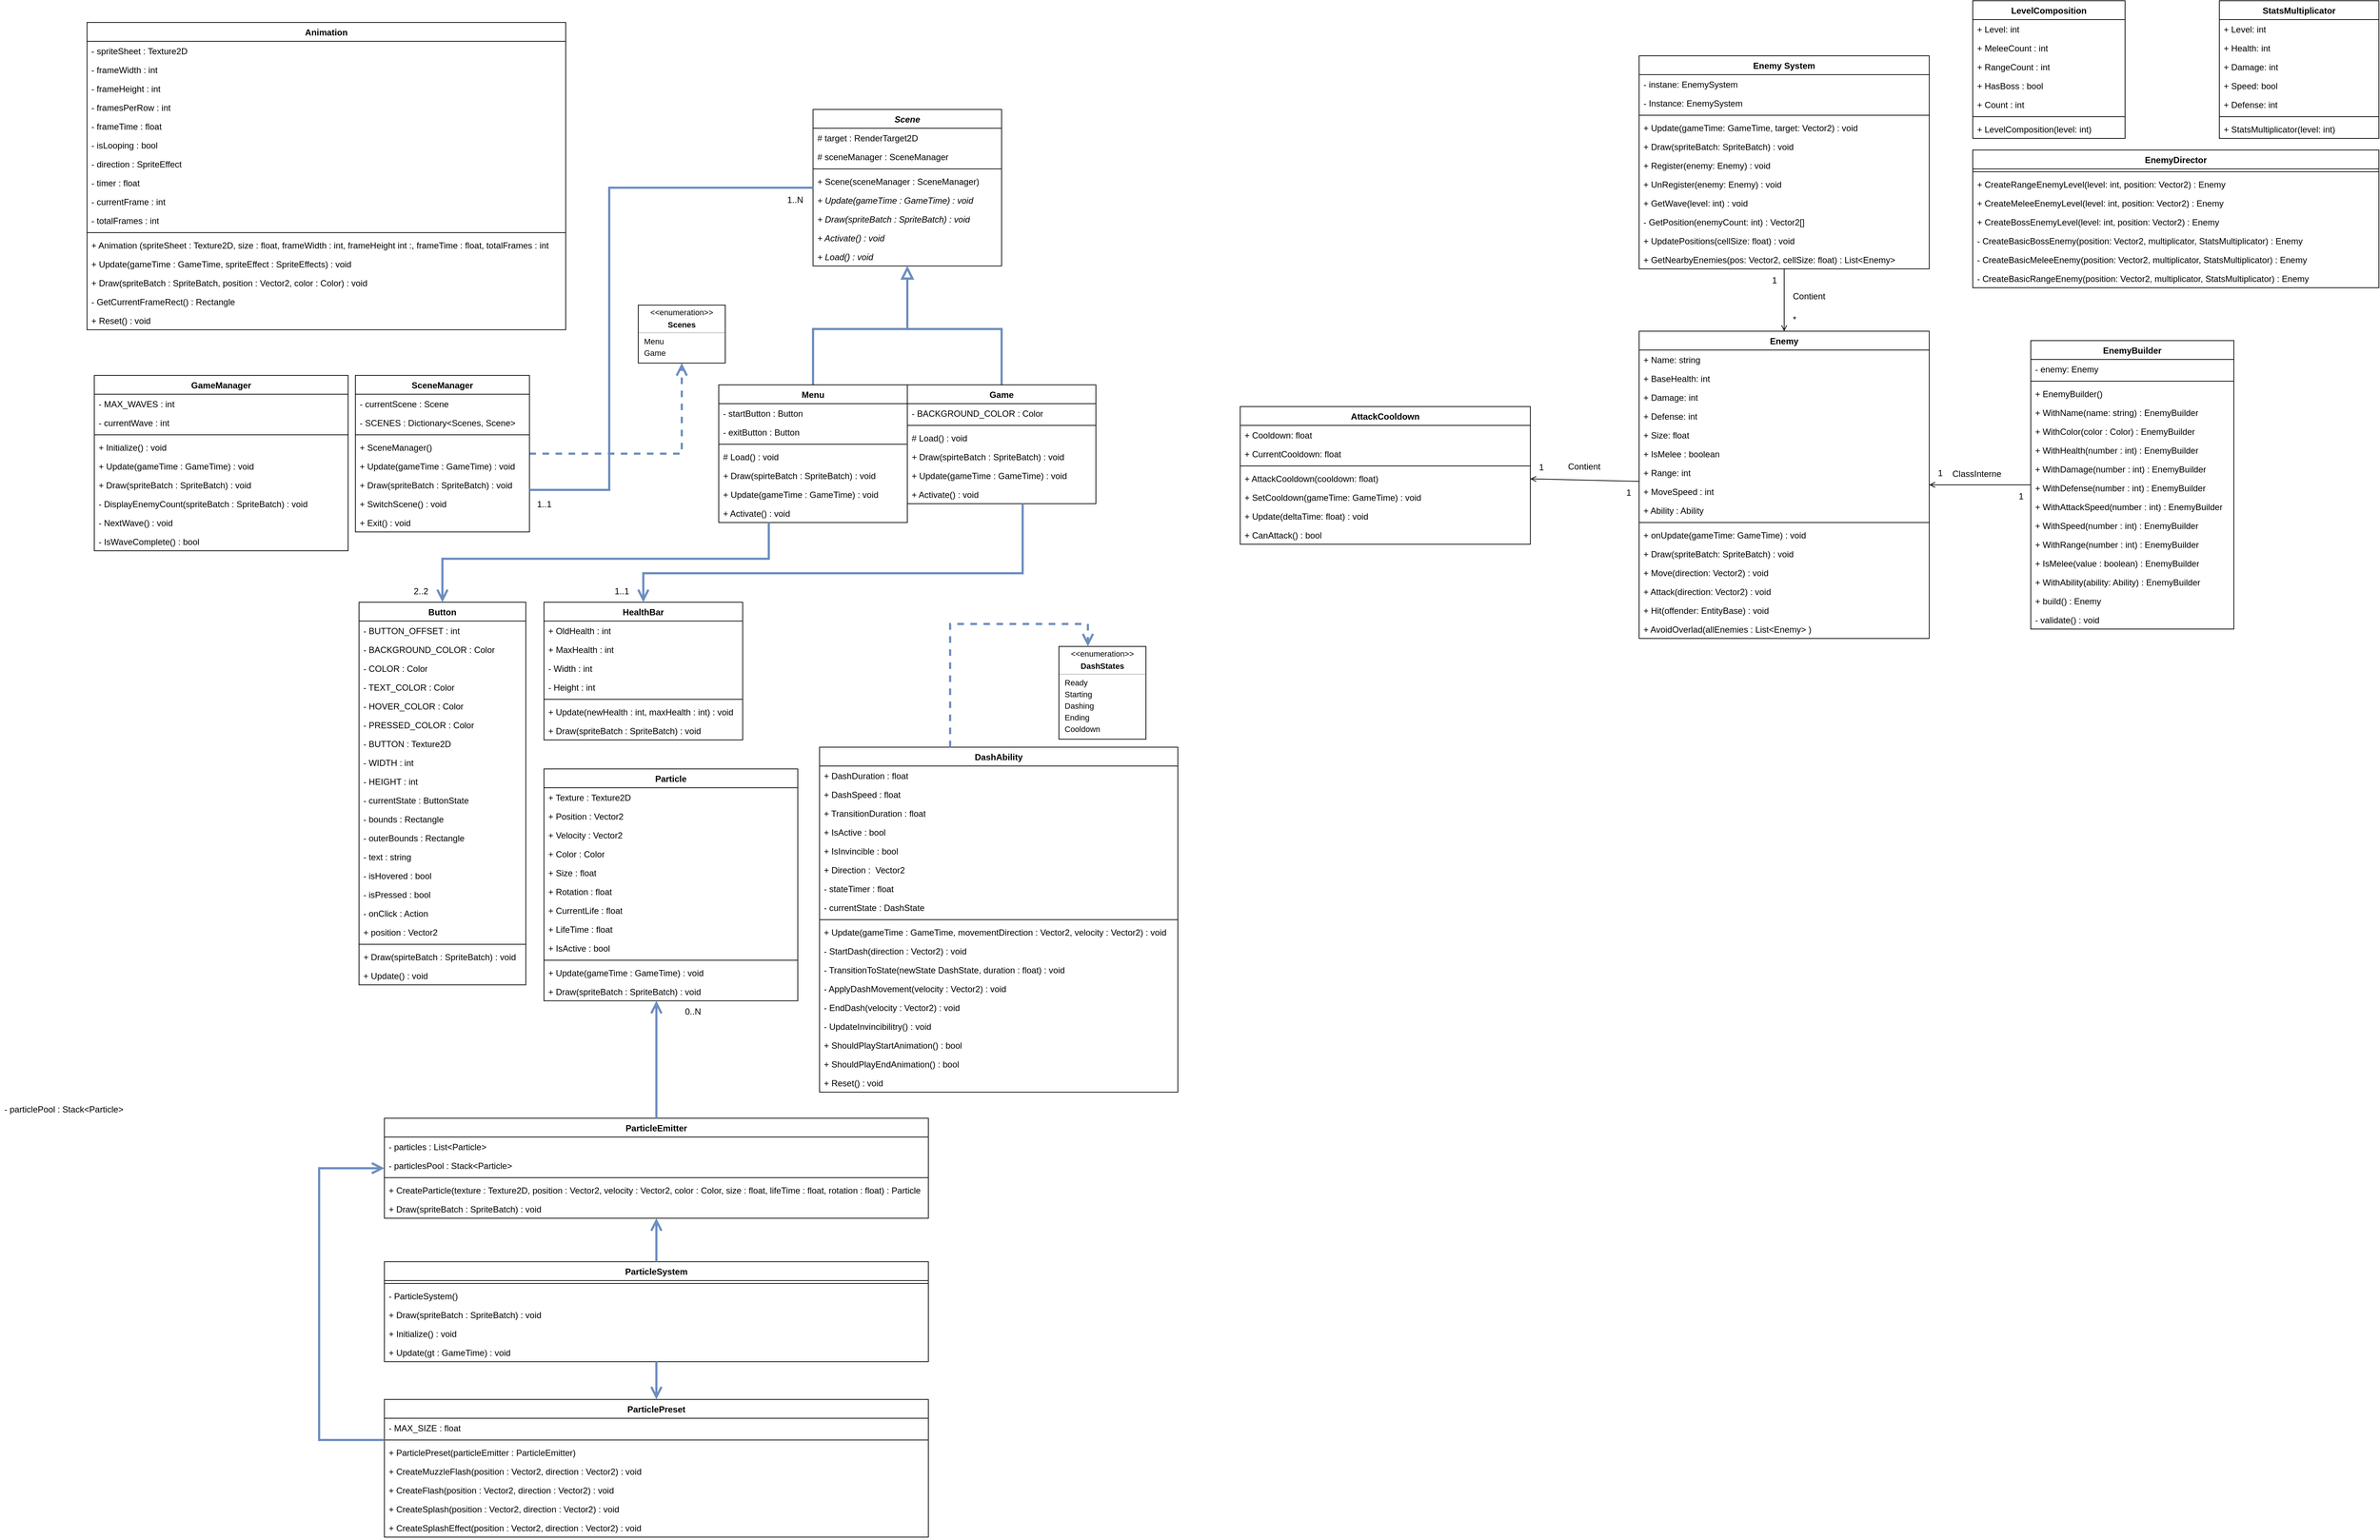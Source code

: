 <mxfile>
    <diagram id="C5RBs43oDa-KdzZeNtuy" name="Page-1">
        <mxGraphModel dx="2831" dy="1090" grid="1" gridSize="10" guides="1" tooltips="1" connect="1" arrows="1" fold="1" page="1" pageScale="1" pageWidth="827" pageHeight="1169" math="0" shadow="0">
            <root>
                <mxCell id="WIyWlLk6GJQsqaUBKTNV-0"/>
                <mxCell id="WIyWlLk6GJQsqaUBKTNV-1" parent="WIyWlLk6GJQsqaUBKTNV-0"/>
                <mxCell id="VXJ5ZZsS51Xb56cv5Zg6-0" value="Animation" style="swimlane;fontStyle=1;align=center;verticalAlign=top;childLayout=stackLayout;horizontal=1;startSize=26;horizontalStack=0;resizeParent=1;resizeParentMax=0;resizeLast=0;collapsible=1;marginBottom=0;whiteSpace=wrap;html=1;" parent="WIyWlLk6GJQsqaUBKTNV-1" vertex="1">
                    <mxGeometry x="110" y="180" width="660" height="424" as="geometry"/>
                </mxCell>
                <mxCell id="VXJ5ZZsS51Xb56cv5Zg6-1" value="- spriteSheet : Texture2D" style="text;strokeColor=none;fillColor=none;align=left;verticalAlign=top;spacingLeft=4;spacingRight=4;overflow=hidden;rotatable=0;points=[[0,0.5],[1,0.5]];portConstraint=eastwest;whiteSpace=wrap;html=1;" parent="VXJ5ZZsS51Xb56cv5Zg6-0" vertex="1">
                    <mxGeometry y="26" width="660" height="26" as="geometry"/>
                </mxCell>
                <mxCell id="VXJ5ZZsS51Xb56cv5Zg6-7" value="- frameWidth : int" style="text;strokeColor=none;fillColor=none;align=left;verticalAlign=top;spacingLeft=4;spacingRight=4;overflow=hidden;rotatable=0;points=[[0,0.5],[1,0.5]];portConstraint=eastwest;whiteSpace=wrap;html=1;" parent="VXJ5ZZsS51Xb56cv5Zg6-0" vertex="1">
                    <mxGeometry y="52" width="660" height="26" as="geometry"/>
                </mxCell>
                <mxCell id="VXJ5ZZsS51Xb56cv5Zg6-8" value="- frameHeight : int" style="text;strokeColor=none;fillColor=none;align=left;verticalAlign=top;spacingLeft=4;spacingRight=4;overflow=hidden;rotatable=0;points=[[0,0.5],[1,0.5]];portConstraint=eastwest;whiteSpace=wrap;html=1;" parent="VXJ5ZZsS51Xb56cv5Zg6-0" vertex="1">
                    <mxGeometry y="78" width="660" height="26" as="geometry"/>
                </mxCell>
                <mxCell id="VXJ5ZZsS51Xb56cv5Zg6-9" value="- framesPerRow : int" style="text;strokeColor=none;fillColor=none;align=left;verticalAlign=top;spacingLeft=4;spacingRight=4;overflow=hidden;rotatable=0;points=[[0,0.5],[1,0.5]];portConstraint=eastwest;whiteSpace=wrap;html=1;" parent="VXJ5ZZsS51Xb56cv5Zg6-0" vertex="1">
                    <mxGeometry y="104" width="660" height="26" as="geometry"/>
                </mxCell>
                <mxCell id="VXJ5ZZsS51Xb56cv5Zg6-6" value="- frameTime : float" style="text;strokeColor=none;fillColor=none;align=left;verticalAlign=top;spacingLeft=4;spacingRight=4;overflow=hidden;rotatable=0;points=[[0,0.5],[1,0.5]];portConstraint=eastwest;whiteSpace=wrap;html=1;" parent="VXJ5ZZsS51Xb56cv5Zg6-0" vertex="1">
                    <mxGeometry y="130" width="660" height="26" as="geometry"/>
                </mxCell>
                <mxCell id="VXJ5ZZsS51Xb56cv5Zg6-5" value="- isLooping : bool" style="text;strokeColor=none;fillColor=none;align=left;verticalAlign=top;spacingLeft=4;spacingRight=4;overflow=hidden;rotatable=0;points=[[0,0.5],[1,0.5]];portConstraint=eastwest;whiteSpace=wrap;html=1;" parent="VXJ5ZZsS51Xb56cv5Zg6-0" vertex="1">
                    <mxGeometry y="156" width="660" height="26" as="geometry"/>
                </mxCell>
                <mxCell id="VXJ5ZZsS51Xb56cv5Zg6-4" value="- direction : SpriteEffect" style="text;strokeColor=none;fillColor=none;align=left;verticalAlign=top;spacingLeft=4;spacingRight=4;overflow=hidden;rotatable=0;points=[[0,0.5],[1,0.5]];portConstraint=eastwest;whiteSpace=wrap;html=1;" parent="VXJ5ZZsS51Xb56cv5Zg6-0" vertex="1">
                    <mxGeometry y="182" width="660" height="26" as="geometry"/>
                </mxCell>
                <mxCell id="VXJ5ZZsS51Xb56cv5Zg6-11" value="- timer : float" style="text;strokeColor=none;fillColor=none;align=left;verticalAlign=top;spacingLeft=4;spacingRight=4;overflow=hidden;rotatable=0;points=[[0,0.5],[1,0.5]];portConstraint=eastwest;whiteSpace=wrap;html=1;" parent="VXJ5ZZsS51Xb56cv5Zg6-0" vertex="1">
                    <mxGeometry y="208" width="660" height="26" as="geometry"/>
                </mxCell>
                <mxCell id="VXJ5ZZsS51Xb56cv5Zg6-12" value="- currentFrame : int" style="text;strokeColor=none;fillColor=none;align=left;verticalAlign=top;spacingLeft=4;spacingRight=4;overflow=hidden;rotatable=0;points=[[0,0.5],[1,0.5]];portConstraint=eastwest;whiteSpace=wrap;html=1;" parent="VXJ5ZZsS51Xb56cv5Zg6-0" vertex="1">
                    <mxGeometry y="234" width="660" height="26" as="geometry"/>
                </mxCell>
                <mxCell id="VXJ5ZZsS51Xb56cv5Zg6-10" value="- totalFrames : int" style="text;strokeColor=none;fillColor=none;align=left;verticalAlign=top;spacingLeft=4;spacingRight=4;overflow=hidden;rotatable=0;points=[[0,0.5],[1,0.5]];portConstraint=eastwest;whiteSpace=wrap;html=1;" parent="VXJ5ZZsS51Xb56cv5Zg6-0" vertex="1">
                    <mxGeometry y="260" width="660" height="26" as="geometry"/>
                </mxCell>
                <mxCell id="VXJ5ZZsS51Xb56cv5Zg6-2" value="" style="line;strokeWidth=1;fillColor=none;align=left;verticalAlign=middle;spacingTop=-1;spacingLeft=3;spacingRight=3;rotatable=0;labelPosition=right;points=[];portConstraint=eastwest;strokeColor=inherit;" parent="VXJ5ZZsS51Xb56cv5Zg6-0" vertex="1">
                    <mxGeometry y="286" width="660" height="8" as="geometry"/>
                </mxCell>
                <mxCell id="VXJ5ZZsS51Xb56cv5Zg6-3" value="+ Animation (spriteSheet : Texture2D,&lt;span style=&quot;background-color: transparent; color: light-dark(rgb(0, 0, 0), rgb(255, 255, 255));&quot;&gt;&amp;nbsp;size : float, frameWidth : int, frameHeight int :, frameTime :&amp;nbsp;&lt;/span&gt;float&lt;span style=&quot;background-color: transparent; color: light-dark(rgb(0, 0, 0), rgb(255, 255, 255));&quot;&gt;, totalFrames :&amp;nbsp;&lt;/span&gt;int" style="text;strokeColor=none;fillColor=none;align=left;verticalAlign=top;spacingLeft=4;spacingRight=4;overflow=hidden;rotatable=0;points=[[0,0.5],[1,0.5]];portConstraint=eastwest;whiteSpace=wrap;html=1;" parent="VXJ5ZZsS51Xb56cv5Zg6-0" vertex="1">
                    <mxGeometry y="294" width="660" height="26" as="geometry"/>
                </mxCell>
                <mxCell id="VXJ5ZZsS51Xb56cv5Zg6-13" value="+ Update(gameTime : GameTime, spriteEffect : SpriteEffects) : void" style="text;strokeColor=none;fillColor=none;align=left;verticalAlign=top;spacingLeft=4;spacingRight=4;overflow=hidden;rotatable=0;points=[[0,0.5],[1,0.5]];portConstraint=eastwest;whiteSpace=wrap;html=1;" parent="VXJ5ZZsS51Xb56cv5Zg6-0" vertex="1">
                    <mxGeometry y="320" width="660" height="26" as="geometry"/>
                </mxCell>
                <mxCell id="VXJ5ZZsS51Xb56cv5Zg6-14" value="+ Draw(spriteBatch : SpriteBatch, position : Vector2, color : Color) : void" style="text;strokeColor=none;fillColor=none;align=left;verticalAlign=top;spacingLeft=4;spacingRight=4;overflow=hidden;rotatable=0;points=[[0,0.5],[1,0.5]];portConstraint=eastwest;whiteSpace=wrap;html=1;" parent="VXJ5ZZsS51Xb56cv5Zg6-0" vertex="1">
                    <mxGeometry y="346" width="660" height="26" as="geometry"/>
                </mxCell>
                <mxCell id="VXJ5ZZsS51Xb56cv5Zg6-15" value="- GetCurrentFrameRect() : Rectangle" style="text;strokeColor=none;fillColor=none;align=left;verticalAlign=top;spacingLeft=4;spacingRight=4;overflow=hidden;rotatable=0;points=[[0,0.5],[1,0.5]];portConstraint=eastwest;whiteSpace=wrap;html=1;" parent="VXJ5ZZsS51Xb56cv5Zg6-0" vertex="1">
                    <mxGeometry y="372" width="660" height="26" as="geometry"/>
                </mxCell>
                <mxCell id="VXJ5ZZsS51Xb56cv5Zg6-16" value="+ Reset() : void" style="text;strokeColor=none;fillColor=none;align=left;verticalAlign=top;spacingLeft=4;spacingRight=4;overflow=hidden;rotatable=0;points=[[0,0.5],[1,0.5]];portConstraint=eastwest;whiteSpace=wrap;html=1;" parent="VXJ5ZZsS51Xb56cv5Zg6-0" vertex="1">
                    <mxGeometry y="398" width="660" height="26" as="geometry"/>
                </mxCell>
                <mxCell id="9E3erqi0xKMwT2Z8_lyL-12" style="edgeStyle=orthogonalEdgeStyle;shape=connector;rounded=0;orthogonalLoop=1;jettySize=auto;html=1;strokeColor=#6c8ebf;strokeWidth=3;align=center;verticalAlign=middle;fontFamily=Helvetica;fontSize=11;fontColor=default;labelBackgroundColor=default;startFill=0;startSize=11;endArrow=open;endFill=0;endSize=11;fillColor=#dae8fc;dashed=1;entryX=0.5;entryY=1;entryDx=0;entryDy=0;" parent="WIyWlLk6GJQsqaUBKTNV-1" source="HJtM9BOFOUi7Kl8gC-9O-0" target="HJtM9BOFOUi7Kl8gC-9O-42" edge="1">
                    <mxGeometry relative="1" as="geometry"/>
                </mxCell>
                <mxCell id="HJtM9BOFOUi7Kl8gC-9O-0" value="SceneManager" style="swimlane;fontStyle=1;align=center;verticalAlign=top;childLayout=stackLayout;horizontal=1;startSize=26;horizontalStack=0;resizeParent=1;resizeParentMax=0;resizeLast=0;collapsible=1;marginBottom=0;whiteSpace=wrap;html=1;" parent="WIyWlLk6GJQsqaUBKTNV-1" vertex="1">
                    <mxGeometry x="480" y="667" width="240" height="216" as="geometry"/>
                </mxCell>
                <mxCell id="HJtM9BOFOUi7Kl8gC-9O-1" value="- currentScene : Scene" style="text;strokeColor=none;fillColor=none;align=left;verticalAlign=top;spacingLeft=4;spacingRight=4;overflow=hidden;rotatable=0;points=[[0,0.5],[1,0.5]];portConstraint=eastwest;whiteSpace=wrap;html=1;" parent="HJtM9BOFOUi7Kl8gC-9O-0" vertex="1">
                    <mxGeometry y="26" width="240" height="26" as="geometry"/>
                </mxCell>
                <mxCell id="HJtM9BOFOUi7Kl8gC-9O-2" value="- SCENES : Dictionary&amp;lt;Scenes, Scene&amp;gt;" style="text;strokeColor=none;fillColor=none;align=left;verticalAlign=top;spacingLeft=4;spacingRight=4;overflow=hidden;rotatable=0;points=[[0,0.5],[1,0.5]];portConstraint=eastwest;whiteSpace=wrap;html=1;" parent="HJtM9BOFOUi7Kl8gC-9O-0" vertex="1">
                    <mxGeometry y="52" width="240" height="26" as="geometry"/>
                </mxCell>
                <mxCell id="HJtM9BOFOUi7Kl8gC-9O-11" value="" style="line;strokeWidth=1;fillColor=none;align=left;verticalAlign=middle;spacingTop=-1;spacingLeft=3;spacingRight=3;rotatable=0;labelPosition=right;points=[];portConstraint=eastwest;strokeColor=inherit;" parent="HJtM9BOFOUi7Kl8gC-9O-0" vertex="1">
                    <mxGeometry y="78" width="240" height="8" as="geometry"/>
                </mxCell>
                <mxCell id="HJtM9BOFOUi7Kl8gC-9O-12" value="+ SceneManager()" style="text;strokeColor=none;fillColor=none;align=left;verticalAlign=top;spacingLeft=4;spacingRight=4;overflow=hidden;rotatable=0;points=[[0,0.5],[1,0.5]];portConstraint=eastwest;whiteSpace=wrap;html=1;" parent="HJtM9BOFOUi7Kl8gC-9O-0" vertex="1">
                    <mxGeometry y="86" width="240" height="26" as="geometry"/>
                </mxCell>
                <mxCell id="HJtM9BOFOUi7Kl8gC-9O-13" value="+ Update(gameTime : GameTime) : void" style="text;strokeColor=none;fillColor=none;align=left;verticalAlign=top;spacingLeft=4;spacingRight=4;overflow=hidden;rotatable=0;points=[[0,0.5],[1,0.5]];portConstraint=eastwest;whiteSpace=wrap;html=1;" parent="HJtM9BOFOUi7Kl8gC-9O-0" vertex="1">
                    <mxGeometry y="112" width="240" height="26" as="geometry"/>
                </mxCell>
                <mxCell id="HJtM9BOFOUi7Kl8gC-9O-14" value="+ Draw(spriteBatch : SpriteBatch) : void" style="text;strokeColor=none;fillColor=none;align=left;verticalAlign=top;spacingLeft=4;spacingRight=4;overflow=hidden;rotatable=0;points=[[0,0.5],[1,0.5]];portConstraint=eastwest;whiteSpace=wrap;html=1;" parent="HJtM9BOFOUi7Kl8gC-9O-0" vertex="1">
                    <mxGeometry y="138" width="240" height="26" as="geometry"/>
                </mxCell>
                <mxCell id="HJtM9BOFOUi7Kl8gC-9O-15" value="+ SwitchScene() : void" style="text;strokeColor=none;fillColor=none;align=left;verticalAlign=top;spacingLeft=4;spacingRight=4;overflow=hidden;rotatable=0;points=[[0,0.5],[1,0.5]];portConstraint=eastwest;whiteSpace=wrap;html=1;" parent="HJtM9BOFOUi7Kl8gC-9O-0" vertex="1">
                    <mxGeometry y="164" width="240" height="26" as="geometry"/>
                </mxCell>
                <mxCell id="HJtM9BOFOUi7Kl8gC-9O-16" value="+ Exit() : void" style="text;strokeColor=none;fillColor=none;align=left;verticalAlign=top;spacingLeft=4;spacingRight=4;overflow=hidden;rotatable=0;points=[[0,0.5],[1,0.5]];portConstraint=eastwest;whiteSpace=wrap;html=1;" parent="HJtM9BOFOUi7Kl8gC-9O-0" vertex="1">
                    <mxGeometry y="190" width="240" height="26" as="geometry"/>
                </mxCell>
                <mxCell id="HJtM9BOFOUi7Kl8gC-9O-17" value="&lt;i&gt;Scene&lt;/i&gt;" style="swimlane;fontStyle=1;align=center;verticalAlign=top;childLayout=stackLayout;horizontal=1;startSize=26;horizontalStack=0;resizeParent=1;resizeParentMax=0;resizeLast=0;collapsible=1;marginBottom=0;whiteSpace=wrap;html=1;" parent="WIyWlLk6GJQsqaUBKTNV-1" vertex="1">
                    <mxGeometry x="1111" y="300" width="260" height="216" as="geometry"/>
                </mxCell>
                <mxCell id="HJtM9BOFOUi7Kl8gC-9O-18" value="# target : RenderTarget2D" style="text;strokeColor=none;fillColor=none;align=left;verticalAlign=top;spacingLeft=4;spacingRight=4;overflow=hidden;rotatable=0;points=[[0,0.5],[1,0.5]];portConstraint=eastwest;whiteSpace=wrap;html=1;" parent="HJtM9BOFOUi7Kl8gC-9O-17" vertex="1">
                    <mxGeometry y="26" width="260" height="26" as="geometry"/>
                </mxCell>
                <mxCell id="HJtM9BOFOUi7Kl8gC-9O-19" value="# sceneManager : SceneManager" style="text;strokeColor=none;fillColor=none;align=left;verticalAlign=top;spacingLeft=4;spacingRight=4;overflow=hidden;rotatable=0;points=[[0,0.5],[1,0.5]];portConstraint=eastwest;whiteSpace=wrap;html=1;" parent="HJtM9BOFOUi7Kl8gC-9O-17" vertex="1">
                    <mxGeometry y="52" width="260" height="26" as="geometry"/>
                </mxCell>
                <mxCell id="HJtM9BOFOUi7Kl8gC-9O-28" value="" style="line;strokeWidth=1;fillColor=none;align=left;verticalAlign=middle;spacingTop=-1;spacingLeft=3;spacingRight=3;rotatable=0;labelPosition=right;points=[];portConstraint=eastwest;strokeColor=inherit;" parent="HJtM9BOFOUi7Kl8gC-9O-17" vertex="1">
                    <mxGeometry y="78" width="260" height="8" as="geometry"/>
                </mxCell>
                <mxCell id="HJtM9BOFOUi7Kl8gC-9O-29" value="+ Scene(sceneManager : SceneManager)" style="text;strokeColor=none;fillColor=none;align=left;verticalAlign=top;spacingLeft=4;spacingRight=4;overflow=hidden;rotatable=0;points=[[0,0.5],[1,0.5]];portConstraint=eastwest;whiteSpace=wrap;html=1;" parent="HJtM9BOFOUi7Kl8gC-9O-17" vertex="1">
                    <mxGeometry y="86" width="260" height="26" as="geometry"/>
                </mxCell>
                <mxCell id="HJtM9BOFOUi7Kl8gC-9O-30" value="&lt;i&gt;+ Update(gameTime : GameTime) : void&lt;/i&gt;" style="text;strokeColor=none;fillColor=none;align=left;verticalAlign=top;spacingLeft=4;spacingRight=4;overflow=hidden;rotatable=0;points=[[0,0.5],[1,0.5]];portConstraint=eastwest;whiteSpace=wrap;html=1;" parent="HJtM9BOFOUi7Kl8gC-9O-17" vertex="1">
                    <mxGeometry y="112" width="260" height="26" as="geometry"/>
                </mxCell>
                <mxCell id="HJtM9BOFOUi7Kl8gC-9O-31" value="&lt;i&gt;+ Draw(spriteBatch : SpriteBatch) : void&lt;/i&gt;" style="text;strokeColor=none;fillColor=none;align=left;verticalAlign=top;spacingLeft=4;spacingRight=4;overflow=hidden;rotatable=0;points=[[0,0.5],[1,0.5]];portConstraint=eastwest;whiteSpace=wrap;html=1;" parent="HJtM9BOFOUi7Kl8gC-9O-17" vertex="1">
                    <mxGeometry y="138" width="260" height="26" as="geometry"/>
                </mxCell>
                <mxCell id="HJtM9BOFOUi7Kl8gC-9O-32" value="&lt;i&gt;+ Activate() : void&lt;/i&gt;" style="text;strokeColor=none;fillColor=none;align=left;verticalAlign=top;spacingLeft=4;spacingRight=4;overflow=hidden;rotatable=0;points=[[0,0.5],[1,0.5]];portConstraint=eastwest;whiteSpace=wrap;html=1;" parent="HJtM9BOFOUi7Kl8gC-9O-17" vertex="1">
                    <mxGeometry y="164" width="260" height="26" as="geometry"/>
                </mxCell>
                <mxCell id="HJtM9BOFOUi7Kl8gC-9O-34" value="&lt;i&gt;+ Load() : void&lt;/i&gt;" style="text;strokeColor=none;fillColor=none;align=left;verticalAlign=top;spacingLeft=4;spacingRight=4;overflow=hidden;rotatable=0;points=[[0,0.5],[1,0.5]];portConstraint=eastwest;whiteSpace=wrap;html=1;" parent="HJtM9BOFOUi7Kl8gC-9O-17" vertex="1">
                    <mxGeometry y="190" width="260" height="26" as="geometry"/>
                </mxCell>
                <mxCell id="HJtM9BOFOUi7Kl8gC-9O-35" style="edgeStyle=orthogonalEdgeStyle;rounded=0;orthogonalLoop=1;jettySize=auto;html=1;strokeWidth=3;endArrow=none;endFill=0;startSize=11;endSize=11;fillColor=#dae8fc;strokeColor=#6c8ebf;startFill=0;" parent="WIyWlLk6GJQsqaUBKTNV-1" source="HJtM9BOFOUi7Kl8gC-9O-0" target="HJtM9BOFOUi7Kl8gC-9O-17" edge="1">
                    <mxGeometry relative="1" as="geometry">
                        <Array as="points">
                            <mxPoint x="830" y="825"/>
                            <mxPoint x="830" y="408"/>
                        </Array>
                        <mxPoint x="770" y="825" as="sourcePoint"/>
                    </mxGeometry>
                </mxCell>
                <mxCell id="HJtM9BOFOUi7Kl8gC-9O-36" value="" style="fontStyle=1;align=center;verticalAlign=middle;childLayout=stackLayout;horizontal=1;horizontalStack=0;resizeParent=1;resizeParentMax=0;resizeLast=0;marginBottom=0;fontFamily=Helvetica;fontSize=11;fontColor=default;labelBackgroundColor=default;" parent="WIyWlLk6GJQsqaUBKTNV-1" vertex="1">
                    <mxGeometry x="870" y="570" width="120" height="80" as="geometry"/>
                </mxCell>
                <mxCell id="HJtM9BOFOUi7Kl8gC-9O-37" value="&amp;lt;&amp;lt;enumeration&amp;gt;&amp;gt;" style="html=1;align=center;spacing=0;verticalAlign=middle;strokeColor=none;fillColor=none;whiteSpace=wrap;fontFamily=Helvetica;fontSize=11;fontColor=default;labelBackgroundColor=default;" parent="HJtM9BOFOUi7Kl8gC-9O-36" vertex="1">
                    <mxGeometry width="120" height="20" as="geometry"/>
                </mxCell>
                <mxCell id="HJtM9BOFOUi7Kl8gC-9O-38" value="Scenes" style="html=1;align=center;spacing=0;verticalAlign=middle;strokeColor=none;fillColor=none;whiteSpace=wrap;fontStyle=1;fontFamily=Helvetica;fontSize=11;fontColor=default;labelBackgroundColor=default;" parent="HJtM9BOFOUi7Kl8gC-9O-36" vertex="1">
                    <mxGeometry y="20" width="120" height="14" as="geometry"/>
                </mxCell>
                <mxCell id="HJtM9BOFOUi7Kl8gC-9O-39" value="" style="line;strokeWidth=0.25;fillColor=none;align=left;verticalAlign=middle;spacingTop=-1;spacingLeft=3;spacingRight=3;rotatable=0;labelPosition=right;points=[];portConstraint=eastwest;fontFamily=Helvetica;fontSize=11;fontColor=default;labelBackgroundColor=default;" parent="HJtM9BOFOUi7Kl8gC-9O-36" vertex="1">
                    <mxGeometry y="34" width="120" height="8" as="geometry"/>
                </mxCell>
                <mxCell id="HJtM9BOFOUi7Kl8gC-9O-40" value="Menu" style="html=1;align=left;spacing=0;spacingLeft=8;verticalAlign=middle;strokeColor=none;fillColor=none;whiteSpace=wrap;fontFamily=Helvetica;fontSize=11;fontColor=default;labelBackgroundColor=default;" parent="HJtM9BOFOUi7Kl8gC-9O-36" vertex="1">
                    <mxGeometry y="42" width="120" height="16" as="geometry"/>
                </mxCell>
                <mxCell id="HJtM9BOFOUi7Kl8gC-9O-41" value="Game" style="html=1;align=left;spacing=0;spacingLeft=8;verticalAlign=middle;strokeColor=none;fillColor=none;whiteSpace=wrap;fontFamily=Helvetica;fontSize=11;fontColor=default;labelBackgroundColor=default;" parent="HJtM9BOFOUi7Kl8gC-9O-36" vertex="1">
                    <mxGeometry y="58" width="120" height="16" as="geometry"/>
                </mxCell>
                <mxCell id="HJtM9BOFOUi7Kl8gC-9O-42" value="" style="html=1;align=left;spacing=0;spacingLeft=8;verticalAlign=middle;strokeColor=none;fillColor=none;whiteSpace=wrap;fontFamily=Helvetica;fontSize=11;fontColor=default;labelBackgroundColor=default;" parent="HJtM9BOFOUi7Kl8gC-9O-36" vertex="1">
                    <mxGeometry y="74" width="120" height="6" as="geometry"/>
                </mxCell>
                <mxCell id="HJtM9BOFOUi7Kl8gC-9O-52" style="edgeStyle=orthogonalEdgeStyle;shape=connector;rounded=0;orthogonalLoop=1;jettySize=auto;html=1;exitX=0.5;exitY=0;exitDx=0;exitDy=0;strokeColor=#6c8ebf;strokeWidth=3;align=center;verticalAlign=middle;fontFamily=Helvetica;fontSize=11;fontColor=default;labelBackgroundColor=default;startSize=11;endArrow=block;endFill=0;endSize=11;fillColor=#dae8fc;" parent="WIyWlLk6GJQsqaUBKTNV-1" source="HJtM9BOFOUi7Kl8gC-9O-43" target="HJtM9BOFOUi7Kl8gC-9O-17" edge="1">
                    <mxGeometry relative="1" as="geometry"/>
                </mxCell>
                <mxCell id="HJtM9BOFOUi7Kl8gC-9O-43" value="Menu" style="swimlane;fontStyle=1;align=center;verticalAlign=top;childLayout=stackLayout;horizontal=1;startSize=26;horizontalStack=0;resizeParent=1;resizeParentMax=0;resizeLast=0;collapsible=1;marginBottom=0;whiteSpace=wrap;html=1;" parent="WIyWlLk6GJQsqaUBKTNV-1" vertex="1">
                    <mxGeometry x="981" y="680" width="260" height="190" as="geometry"/>
                </mxCell>
                <mxCell id="HJtM9BOFOUi7Kl8gC-9O-44" value="- startButton : Button" style="text;strokeColor=none;fillColor=none;align=left;verticalAlign=top;spacingLeft=4;spacingRight=4;overflow=hidden;rotatable=0;points=[[0,0.5],[1,0.5]];portConstraint=eastwest;whiteSpace=wrap;html=1;" parent="HJtM9BOFOUi7Kl8gC-9O-43" vertex="1">
                    <mxGeometry y="26" width="260" height="26" as="geometry"/>
                </mxCell>
                <mxCell id="HJtM9BOFOUi7Kl8gC-9O-45" value="- exitButton : Button" style="text;strokeColor=none;fillColor=none;align=left;verticalAlign=top;spacingLeft=4;spacingRight=4;overflow=hidden;rotatable=0;points=[[0,0.5],[1,0.5]];portConstraint=eastwest;whiteSpace=wrap;html=1;" parent="HJtM9BOFOUi7Kl8gC-9O-43" vertex="1">
                    <mxGeometry y="52" width="260" height="26" as="geometry"/>
                </mxCell>
                <mxCell id="HJtM9BOFOUi7Kl8gC-9O-46" value="" style="line;strokeWidth=1;fillColor=none;align=left;verticalAlign=middle;spacingTop=-1;spacingLeft=3;spacingRight=3;rotatable=0;labelPosition=right;points=[];portConstraint=eastwest;strokeColor=inherit;" parent="HJtM9BOFOUi7Kl8gC-9O-43" vertex="1">
                    <mxGeometry y="78" width="260" height="8" as="geometry"/>
                </mxCell>
                <mxCell id="HJtM9BOFOUi7Kl8gC-9O-47" value="# Load() : void" style="text;strokeColor=none;fillColor=none;align=left;verticalAlign=top;spacingLeft=4;spacingRight=4;overflow=hidden;rotatable=0;points=[[0,0.5],[1,0.5]];portConstraint=eastwest;whiteSpace=wrap;html=1;" parent="HJtM9BOFOUi7Kl8gC-9O-43" vertex="1">
                    <mxGeometry y="86" width="260" height="26" as="geometry"/>
                </mxCell>
                <mxCell id="HJtM9BOFOUi7Kl8gC-9O-48" value="&lt;i&gt;+ &lt;/i&gt;Draw(spirteBatch : SpriteBatch) : void&amp;nbsp;" style="text;strokeColor=none;fillColor=none;align=left;verticalAlign=top;spacingLeft=4;spacingRight=4;overflow=hidden;rotatable=0;points=[[0,0.5],[1,0.5]];portConstraint=eastwest;whiteSpace=wrap;html=1;" parent="HJtM9BOFOUi7Kl8gC-9O-43" vertex="1">
                    <mxGeometry y="112" width="260" height="26" as="geometry"/>
                </mxCell>
                <mxCell id="HJtM9BOFOUi7Kl8gC-9O-53" value="+ Update(gameTime : GameTime) : void" style="text;strokeColor=none;fillColor=none;align=left;verticalAlign=top;spacingLeft=4;spacingRight=4;overflow=hidden;rotatable=0;points=[[0,0.5],[1,0.5]];portConstraint=eastwest;whiteSpace=wrap;html=1;" parent="HJtM9BOFOUi7Kl8gC-9O-43" vertex="1">
                    <mxGeometry y="138" width="260" height="26" as="geometry"/>
                </mxCell>
                <mxCell id="HJtM9BOFOUi7Kl8gC-9O-50" value="+ Activate() : void" style="text;strokeColor=none;fillColor=none;align=left;verticalAlign=top;spacingLeft=4;spacingRight=4;overflow=hidden;rotatable=0;points=[[0,0.5],[1,0.5]];portConstraint=eastwest;whiteSpace=wrap;html=1;" parent="HJtM9BOFOUi7Kl8gC-9O-43" vertex="1">
                    <mxGeometry y="164" width="260" height="26" as="geometry"/>
                </mxCell>
                <mxCell id="HJtM9BOFOUi7Kl8gC-9O-63" style="edgeStyle=orthogonalEdgeStyle;shape=connector;rounded=0;orthogonalLoop=1;jettySize=auto;html=1;exitX=0.5;exitY=0;exitDx=0;exitDy=0;strokeColor=#6c8ebf;strokeWidth=3;align=center;verticalAlign=middle;fontFamily=Helvetica;fontSize=11;fontColor=default;labelBackgroundColor=default;startSize=11;endArrow=block;endFill=0;endSize=11;fillColor=#dae8fc;" parent="WIyWlLk6GJQsqaUBKTNV-1" source="HJtM9BOFOUi7Kl8gC-9O-55" target="HJtM9BOFOUi7Kl8gC-9O-17" edge="1">
                    <mxGeometry relative="1" as="geometry"/>
                </mxCell>
                <mxCell id="HJtM9BOFOUi7Kl8gC-9O-55" value="Game" style="swimlane;fontStyle=1;align=center;verticalAlign=top;childLayout=stackLayout;horizontal=1;startSize=26;horizontalStack=0;resizeParent=1;resizeParentMax=0;resizeLast=0;collapsible=1;marginBottom=0;whiteSpace=wrap;html=1;" parent="WIyWlLk6GJQsqaUBKTNV-1" vertex="1">
                    <mxGeometry x="1241" y="680" width="260" height="164" as="geometry"/>
                </mxCell>
                <mxCell id="HJtM9BOFOUi7Kl8gC-9O-56" value="- BACKGROUND_COLOR : Color" style="text;strokeColor=none;fillColor=none;align=left;verticalAlign=top;spacingLeft=4;spacingRight=4;overflow=hidden;rotatable=0;points=[[0,0.5],[1,0.5]];portConstraint=eastwest;whiteSpace=wrap;html=1;" parent="HJtM9BOFOUi7Kl8gC-9O-55" vertex="1">
                    <mxGeometry y="26" width="260" height="26" as="geometry"/>
                </mxCell>
                <mxCell id="HJtM9BOFOUi7Kl8gC-9O-58" value="" style="line;strokeWidth=1;fillColor=none;align=left;verticalAlign=middle;spacingTop=-1;spacingLeft=3;spacingRight=3;rotatable=0;labelPosition=right;points=[];portConstraint=eastwest;strokeColor=inherit;" parent="HJtM9BOFOUi7Kl8gC-9O-55" vertex="1">
                    <mxGeometry y="52" width="260" height="8" as="geometry"/>
                </mxCell>
                <mxCell id="HJtM9BOFOUi7Kl8gC-9O-59" value="# Load() : void" style="text;strokeColor=none;fillColor=none;align=left;verticalAlign=top;spacingLeft=4;spacingRight=4;overflow=hidden;rotatable=0;points=[[0,0.5],[1,0.5]];portConstraint=eastwest;whiteSpace=wrap;html=1;" parent="HJtM9BOFOUi7Kl8gC-9O-55" vertex="1">
                    <mxGeometry y="60" width="260" height="26" as="geometry"/>
                </mxCell>
                <mxCell id="HJtM9BOFOUi7Kl8gC-9O-60" value="&lt;i&gt;+ &lt;/i&gt;Draw(spirteBatch : SpriteBatch) : void&amp;nbsp;" style="text;strokeColor=none;fillColor=none;align=left;verticalAlign=top;spacingLeft=4;spacingRight=4;overflow=hidden;rotatable=0;points=[[0,0.5],[1,0.5]];portConstraint=eastwest;whiteSpace=wrap;html=1;" parent="HJtM9BOFOUi7Kl8gC-9O-55" vertex="1">
                    <mxGeometry y="86" width="260" height="26" as="geometry"/>
                </mxCell>
                <mxCell id="HJtM9BOFOUi7Kl8gC-9O-61" value="+ Update(gameTime : GameTime) : void" style="text;strokeColor=none;fillColor=none;align=left;verticalAlign=top;spacingLeft=4;spacingRight=4;overflow=hidden;rotatable=0;points=[[0,0.5],[1,0.5]];portConstraint=eastwest;whiteSpace=wrap;html=1;" parent="HJtM9BOFOUi7Kl8gC-9O-55" vertex="1">
                    <mxGeometry y="112" width="260" height="26" as="geometry"/>
                </mxCell>
                <mxCell id="HJtM9BOFOUi7Kl8gC-9O-62" value="+ Activate() : void" style="text;strokeColor=none;fillColor=none;align=left;verticalAlign=top;spacingLeft=4;spacingRight=4;overflow=hidden;rotatable=0;points=[[0,0.5],[1,0.5]];portConstraint=eastwest;whiteSpace=wrap;html=1;" parent="HJtM9BOFOUi7Kl8gC-9O-55" vertex="1">
                    <mxGeometry y="138" width="260" height="26" as="geometry"/>
                </mxCell>
                <mxCell id="9E3erqi0xKMwT2Z8_lyL-1" value="GameManager" style="swimlane;fontStyle=1;align=center;verticalAlign=top;childLayout=stackLayout;horizontal=1;startSize=26;horizontalStack=0;resizeParent=1;resizeParentMax=0;resizeLast=0;collapsible=1;marginBottom=0;whiteSpace=wrap;html=1;" parent="WIyWlLk6GJQsqaUBKTNV-1" vertex="1">
                    <mxGeometry x="120" y="667" width="350" height="242" as="geometry"/>
                </mxCell>
                <mxCell id="9E3erqi0xKMwT2Z8_lyL-2" value="- MAX_WAVES : int" style="text;strokeColor=none;fillColor=none;align=left;verticalAlign=top;spacingLeft=4;spacingRight=4;overflow=hidden;rotatable=0;points=[[0,0.5],[1,0.5]];portConstraint=eastwest;whiteSpace=wrap;html=1;" parent="9E3erqi0xKMwT2Z8_lyL-1" vertex="1">
                    <mxGeometry y="26" width="350" height="26" as="geometry"/>
                </mxCell>
                <mxCell id="9E3erqi0xKMwT2Z8_lyL-3" value="- currentWave : int" style="text;strokeColor=none;fillColor=none;align=left;verticalAlign=top;spacingLeft=4;spacingRight=4;overflow=hidden;rotatable=0;points=[[0,0.5],[1,0.5]];portConstraint=eastwest;whiteSpace=wrap;html=1;" parent="9E3erqi0xKMwT2Z8_lyL-1" vertex="1">
                    <mxGeometry y="52" width="350" height="26" as="geometry"/>
                </mxCell>
                <mxCell id="9E3erqi0xKMwT2Z8_lyL-4" value="" style="line;strokeWidth=1;fillColor=none;align=left;verticalAlign=middle;spacingTop=-1;spacingLeft=3;spacingRight=3;rotatable=0;labelPosition=right;points=[];portConstraint=eastwest;strokeColor=inherit;" parent="9E3erqi0xKMwT2Z8_lyL-1" vertex="1">
                    <mxGeometry y="78" width="350" height="8" as="geometry"/>
                </mxCell>
                <mxCell id="9E3erqi0xKMwT2Z8_lyL-5" value="+ Initialize() : void" style="text;strokeColor=none;fillColor=none;align=left;verticalAlign=top;spacingLeft=4;spacingRight=4;overflow=hidden;rotatable=0;points=[[0,0.5],[1,0.5]];portConstraint=eastwest;whiteSpace=wrap;html=1;" parent="9E3erqi0xKMwT2Z8_lyL-1" vertex="1">
                    <mxGeometry y="86" width="350" height="26" as="geometry"/>
                </mxCell>
                <mxCell id="9E3erqi0xKMwT2Z8_lyL-6" value="+ Update(gameTime : GameTime) : void" style="text;strokeColor=none;fillColor=none;align=left;verticalAlign=top;spacingLeft=4;spacingRight=4;overflow=hidden;rotatable=0;points=[[0,0.5],[1,0.5]];portConstraint=eastwest;whiteSpace=wrap;html=1;" parent="9E3erqi0xKMwT2Z8_lyL-1" vertex="1">
                    <mxGeometry y="112" width="350" height="26" as="geometry"/>
                </mxCell>
                <mxCell id="9E3erqi0xKMwT2Z8_lyL-7" value="+ Draw(spriteBatch : SpriteBatch) : void" style="text;strokeColor=none;fillColor=none;align=left;verticalAlign=top;spacingLeft=4;spacingRight=4;overflow=hidden;rotatable=0;points=[[0,0.5],[1,0.5]];portConstraint=eastwest;whiteSpace=wrap;html=1;" parent="9E3erqi0xKMwT2Z8_lyL-1" vertex="1">
                    <mxGeometry y="138" width="350" height="26" as="geometry"/>
                </mxCell>
                <mxCell id="9E3erqi0xKMwT2Z8_lyL-8" value="- DisplayEnemyCount(spriteBatch : SpriteBatch) : void" style="text;strokeColor=none;fillColor=none;align=left;verticalAlign=top;spacingLeft=4;spacingRight=4;overflow=hidden;rotatable=0;points=[[0,0.5],[1,0.5]];portConstraint=eastwest;whiteSpace=wrap;html=1;" parent="9E3erqi0xKMwT2Z8_lyL-1" vertex="1">
                    <mxGeometry y="164" width="350" height="26" as="geometry"/>
                </mxCell>
                <mxCell id="9E3erqi0xKMwT2Z8_lyL-9" value="- NextWave() : void&amp;nbsp;" style="text;strokeColor=none;fillColor=none;align=left;verticalAlign=top;spacingLeft=4;spacingRight=4;overflow=hidden;rotatable=0;points=[[0,0.5],[1,0.5]];portConstraint=eastwest;whiteSpace=wrap;html=1;" parent="9E3erqi0xKMwT2Z8_lyL-1" vertex="1">
                    <mxGeometry y="190" width="350" height="26" as="geometry"/>
                </mxCell>
                <mxCell id="9E3erqi0xKMwT2Z8_lyL-10" value="- IsWaveComplete() : bool" style="text;strokeColor=none;fillColor=none;align=left;verticalAlign=top;spacingLeft=4;spacingRight=4;overflow=hidden;rotatable=0;points=[[0,0.5],[1,0.5]];portConstraint=eastwest;whiteSpace=wrap;html=1;" parent="9E3erqi0xKMwT2Z8_lyL-1" vertex="1">
                    <mxGeometry y="216" width="350" height="26" as="geometry"/>
                </mxCell>
                <mxCell id="9E3erqi0xKMwT2Z8_lyL-13" value="Particle" style="swimlane;fontStyle=1;align=center;verticalAlign=top;childLayout=stackLayout;horizontal=1;startSize=26;horizontalStack=0;resizeParent=1;resizeParentMax=0;resizeLast=0;collapsible=1;marginBottom=0;whiteSpace=wrap;html=1;" parent="WIyWlLk6GJQsqaUBKTNV-1" vertex="1">
                    <mxGeometry x="740" y="1210" width="350" height="320" as="geometry"/>
                </mxCell>
                <mxCell id="9E3erqi0xKMwT2Z8_lyL-14" value="+ Texture : Texture2D" style="text;strokeColor=none;fillColor=none;align=left;verticalAlign=top;spacingLeft=4;spacingRight=4;overflow=hidden;rotatable=0;points=[[0,0.5],[1,0.5]];portConstraint=eastwest;whiteSpace=wrap;html=1;" parent="9E3erqi0xKMwT2Z8_lyL-13" vertex="1">
                    <mxGeometry y="26" width="350" height="26" as="geometry"/>
                </mxCell>
                <mxCell id="LHFWoDfondqVz1Zv6wOR-87" value="+ Position : Vector2" style="text;strokeColor=none;fillColor=none;align=left;verticalAlign=top;spacingLeft=4;spacingRight=4;overflow=hidden;rotatable=0;points=[[0,0.5],[1,0.5]];portConstraint=eastwest;whiteSpace=wrap;html=1;" parent="9E3erqi0xKMwT2Z8_lyL-13" vertex="1">
                    <mxGeometry y="52" width="350" height="26" as="geometry"/>
                </mxCell>
                <mxCell id="LHFWoDfondqVz1Zv6wOR-86" value="+ Velocity : Vector2" style="text;strokeColor=none;fillColor=none;align=left;verticalAlign=top;spacingLeft=4;spacingRight=4;overflow=hidden;rotatable=0;points=[[0,0.5],[1,0.5]];portConstraint=eastwest;whiteSpace=wrap;html=1;" parent="9E3erqi0xKMwT2Z8_lyL-13" vertex="1">
                    <mxGeometry y="78" width="350" height="26" as="geometry"/>
                </mxCell>
                <mxCell id="LHFWoDfondqVz1Zv6wOR-89" value="+ Color : Color" style="text;strokeColor=none;fillColor=none;align=left;verticalAlign=top;spacingLeft=4;spacingRight=4;overflow=hidden;rotatable=0;points=[[0,0.5],[1,0.5]];portConstraint=eastwest;whiteSpace=wrap;html=1;" parent="9E3erqi0xKMwT2Z8_lyL-13" vertex="1">
                    <mxGeometry y="104" width="350" height="26" as="geometry"/>
                </mxCell>
                <mxCell id="LHFWoDfondqVz1Zv6wOR-90" value="+ Size : float" style="text;strokeColor=none;fillColor=none;align=left;verticalAlign=top;spacingLeft=4;spacingRight=4;overflow=hidden;rotatable=0;points=[[0,0.5],[1,0.5]];portConstraint=eastwest;whiteSpace=wrap;html=1;" parent="9E3erqi0xKMwT2Z8_lyL-13" vertex="1">
                    <mxGeometry y="130" width="350" height="26" as="geometry"/>
                </mxCell>
                <mxCell id="LHFWoDfondqVz1Zv6wOR-88" value="+ Rotation : float" style="text;strokeColor=none;fillColor=none;align=left;verticalAlign=top;spacingLeft=4;spacingRight=4;overflow=hidden;rotatable=0;points=[[0,0.5],[1,0.5]];portConstraint=eastwest;whiteSpace=wrap;html=1;" parent="9E3erqi0xKMwT2Z8_lyL-13" vertex="1">
                    <mxGeometry y="156" width="350" height="26" as="geometry"/>
                </mxCell>
                <mxCell id="9E3erqi0xKMwT2Z8_lyL-15" value="+ CurrentLife : float" style="text;strokeColor=none;fillColor=none;align=left;verticalAlign=top;spacingLeft=4;spacingRight=4;overflow=hidden;rotatable=0;points=[[0,0.5],[1,0.5]];portConstraint=eastwest;whiteSpace=wrap;html=1;" parent="9E3erqi0xKMwT2Z8_lyL-13" vertex="1">
                    <mxGeometry y="182" width="350" height="26" as="geometry"/>
                </mxCell>
                <mxCell id="LHFWoDfondqVz1Zv6wOR-91" value="+ LifeTime : float&amp;nbsp;" style="text;strokeColor=none;fillColor=none;align=left;verticalAlign=top;spacingLeft=4;spacingRight=4;overflow=hidden;rotatable=0;points=[[0,0.5],[1,0.5]];portConstraint=eastwest;whiteSpace=wrap;html=1;" parent="9E3erqi0xKMwT2Z8_lyL-13" vertex="1">
                    <mxGeometry y="208" width="350" height="26" as="geometry"/>
                </mxCell>
                <mxCell id="LHFWoDfondqVz1Zv6wOR-92" value="+ IsActive : bool" style="text;strokeColor=none;fillColor=none;align=left;verticalAlign=top;spacingLeft=4;spacingRight=4;overflow=hidden;rotatable=0;points=[[0,0.5],[1,0.5]];portConstraint=eastwest;whiteSpace=wrap;html=1;" parent="9E3erqi0xKMwT2Z8_lyL-13" vertex="1">
                    <mxGeometry y="234" width="350" height="26" as="geometry"/>
                </mxCell>
                <mxCell id="9E3erqi0xKMwT2Z8_lyL-16" value="" style="line;strokeWidth=1;fillColor=none;align=left;verticalAlign=middle;spacingTop=-1;spacingLeft=3;spacingRight=3;rotatable=0;labelPosition=right;points=[];portConstraint=eastwest;strokeColor=inherit;" parent="9E3erqi0xKMwT2Z8_lyL-13" vertex="1">
                    <mxGeometry y="260" width="350" height="8" as="geometry"/>
                </mxCell>
                <mxCell id="9E3erqi0xKMwT2Z8_lyL-18" value="+ Update(gameTime : GameTime) : void" style="text;strokeColor=none;fillColor=none;align=left;verticalAlign=top;spacingLeft=4;spacingRight=4;overflow=hidden;rotatable=0;points=[[0,0.5],[1,0.5]];portConstraint=eastwest;whiteSpace=wrap;html=1;" parent="9E3erqi0xKMwT2Z8_lyL-13" vertex="1">
                    <mxGeometry y="268" width="350" height="26" as="geometry"/>
                </mxCell>
                <mxCell id="9E3erqi0xKMwT2Z8_lyL-19" value="+ Draw(spriteBatch : SpriteBatch) : void" style="text;strokeColor=none;fillColor=none;align=left;verticalAlign=top;spacingLeft=4;spacingRight=4;overflow=hidden;rotatable=0;points=[[0,0.5],[1,0.5]];portConstraint=eastwest;whiteSpace=wrap;html=1;" parent="9E3erqi0xKMwT2Z8_lyL-13" vertex="1">
                    <mxGeometry y="294" width="350" height="26" as="geometry"/>
                </mxCell>
                <mxCell id="LHFWoDfondqVz1Zv6wOR-0" value="Button" style="swimlane;fontStyle=1;align=center;verticalAlign=top;childLayout=stackLayout;horizontal=1;startSize=26;horizontalStack=0;resizeParent=1;resizeParentMax=0;resizeLast=0;collapsible=1;marginBottom=0;whiteSpace=wrap;html=1;" parent="WIyWlLk6GJQsqaUBKTNV-1" vertex="1">
                    <mxGeometry x="485" y="980" width="230" height="528" as="geometry"/>
                </mxCell>
                <mxCell id="LHFWoDfondqVz1Zv6wOR-1" value="- BUTTON_OFFSET : int" style="text;strokeColor=none;fillColor=none;align=left;verticalAlign=top;spacingLeft=4;spacingRight=4;overflow=hidden;rotatable=0;points=[[0,0.5],[1,0.5]];portConstraint=eastwest;whiteSpace=wrap;html=1;" parent="LHFWoDfondqVz1Zv6wOR-0" vertex="1">
                    <mxGeometry y="26" width="230" height="26" as="geometry"/>
                </mxCell>
                <mxCell id="LHFWoDfondqVz1Zv6wOR-2" value="- BACKGROUND_COLOR : Color" style="text;strokeColor=none;fillColor=none;align=left;verticalAlign=top;spacingLeft=4;spacingRight=4;overflow=hidden;rotatable=0;points=[[0,0.5],[1,0.5]];portConstraint=eastwest;whiteSpace=wrap;html=1;" parent="LHFWoDfondqVz1Zv6wOR-0" vertex="1">
                    <mxGeometry y="52" width="230" height="26" as="geometry"/>
                </mxCell>
                <mxCell id="LHFWoDfondqVz1Zv6wOR-8" value="- COLOR : Color" style="text;strokeColor=none;fillColor=none;align=left;verticalAlign=top;spacingLeft=4;spacingRight=4;overflow=hidden;rotatable=0;points=[[0,0.5],[1,0.5]];portConstraint=eastwest;whiteSpace=wrap;html=1;" parent="LHFWoDfondqVz1Zv6wOR-0" vertex="1">
                    <mxGeometry y="78" width="230" height="26" as="geometry"/>
                </mxCell>
                <mxCell id="LHFWoDfondqVz1Zv6wOR-10" value="- TEXT_COLOR : Color" style="text;strokeColor=none;fillColor=none;align=left;verticalAlign=top;spacingLeft=4;spacingRight=4;overflow=hidden;rotatable=0;points=[[0,0.5],[1,0.5]];portConstraint=eastwest;whiteSpace=wrap;html=1;" parent="LHFWoDfondqVz1Zv6wOR-0" vertex="1">
                    <mxGeometry y="104" width="230" height="26" as="geometry"/>
                </mxCell>
                <mxCell id="LHFWoDfondqVz1Zv6wOR-12" value="- HOVER_COLOR : Color" style="text;strokeColor=none;fillColor=none;align=left;verticalAlign=top;spacingLeft=4;spacingRight=4;overflow=hidden;rotatable=0;points=[[0,0.5],[1,0.5]];portConstraint=eastwest;whiteSpace=wrap;html=1;" parent="LHFWoDfondqVz1Zv6wOR-0" vertex="1">
                    <mxGeometry y="130" width="230" height="26" as="geometry"/>
                </mxCell>
                <mxCell id="LHFWoDfondqVz1Zv6wOR-11" value="- PRESSED_COLOR : Color" style="text;strokeColor=none;fillColor=none;align=left;verticalAlign=top;spacingLeft=4;spacingRight=4;overflow=hidden;rotatable=0;points=[[0,0.5],[1,0.5]];portConstraint=eastwest;whiteSpace=wrap;html=1;" parent="LHFWoDfondqVz1Zv6wOR-0" vertex="1">
                    <mxGeometry y="156" width="230" height="26" as="geometry"/>
                </mxCell>
                <mxCell id="LHFWoDfondqVz1Zv6wOR-9" value="- BUTTON : Texture2D" style="text;strokeColor=none;fillColor=none;align=left;verticalAlign=top;spacingLeft=4;spacingRight=4;overflow=hidden;rotatable=0;points=[[0,0.5],[1,0.5]];portConstraint=eastwest;whiteSpace=wrap;html=1;" parent="LHFWoDfondqVz1Zv6wOR-0" vertex="1">
                    <mxGeometry y="182" width="230" height="26" as="geometry"/>
                </mxCell>
                <mxCell id="LHFWoDfondqVz1Zv6wOR-15" value="- WIDTH : int" style="text;strokeColor=none;fillColor=none;align=left;verticalAlign=top;spacingLeft=4;spacingRight=4;overflow=hidden;rotatable=0;points=[[0,0.5],[1,0.5]];portConstraint=eastwest;whiteSpace=wrap;html=1;" parent="LHFWoDfondqVz1Zv6wOR-0" vertex="1">
                    <mxGeometry y="208" width="230" height="26" as="geometry"/>
                </mxCell>
                <mxCell id="LHFWoDfondqVz1Zv6wOR-19" value="- HEIGHT : int" style="text;strokeColor=none;fillColor=none;align=left;verticalAlign=top;spacingLeft=4;spacingRight=4;overflow=hidden;rotatable=0;points=[[0,0.5],[1,0.5]];portConstraint=eastwest;whiteSpace=wrap;html=1;" parent="LHFWoDfondqVz1Zv6wOR-0" vertex="1">
                    <mxGeometry y="234" width="230" height="26" as="geometry"/>
                </mxCell>
                <mxCell id="LHFWoDfondqVz1Zv6wOR-18" value="- currentState : ButtonState" style="text;strokeColor=none;fillColor=none;align=left;verticalAlign=top;spacingLeft=4;spacingRight=4;overflow=hidden;rotatable=0;points=[[0,0.5],[1,0.5]];portConstraint=eastwest;whiteSpace=wrap;html=1;" parent="LHFWoDfondqVz1Zv6wOR-0" vertex="1">
                    <mxGeometry y="260" width="230" height="26" as="geometry"/>
                </mxCell>
                <mxCell id="LHFWoDfondqVz1Zv6wOR-17" value="- bounds : Rectangle" style="text;strokeColor=none;fillColor=none;align=left;verticalAlign=top;spacingLeft=4;spacingRight=4;overflow=hidden;rotatable=0;points=[[0,0.5],[1,0.5]];portConstraint=eastwest;whiteSpace=wrap;html=1;" parent="LHFWoDfondqVz1Zv6wOR-0" vertex="1">
                    <mxGeometry y="286" width="230" height="26" as="geometry"/>
                </mxCell>
                <mxCell id="LHFWoDfondqVz1Zv6wOR-16" value="- outerBounds : Rectangle" style="text;strokeColor=none;fillColor=none;align=left;verticalAlign=top;spacingLeft=4;spacingRight=4;overflow=hidden;rotatable=0;points=[[0,0.5],[1,0.5]];portConstraint=eastwest;whiteSpace=wrap;html=1;" parent="LHFWoDfondqVz1Zv6wOR-0" vertex="1">
                    <mxGeometry y="312" width="230" height="26" as="geometry"/>
                </mxCell>
                <mxCell id="LHFWoDfondqVz1Zv6wOR-14" value="- text : string" style="text;strokeColor=none;fillColor=none;align=left;verticalAlign=top;spacingLeft=4;spacingRight=4;overflow=hidden;rotatable=0;points=[[0,0.5],[1,0.5]];portConstraint=eastwest;whiteSpace=wrap;html=1;" parent="LHFWoDfondqVz1Zv6wOR-0" vertex="1">
                    <mxGeometry y="338" width="230" height="26" as="geometry"/>
                </mxCell>
                <mxCell id="LHFWoDfondqVz1Zv6wOR-22" value="- isHovered : bool" style="text;strokeColor=none;fillColor=none;align=left;verticalAlign=top;spacingLeft=4;spacingRight=4;overflow=hidden;rotatable=0;points=[[0,0.5],[1,0.5]];portConstraint=eastwest;whiteSpace=wrap;html=1;" parent="LHFWoDfondqVz1Zv6wOR-0" vertex="1">
                    <mxGeometry y="364" width="230" height="26" as="geometry"/>
                </mxCell>
                <mxCell id="LHFWoDfondqVz1Zv6wOR-23" value="- isPressed : bool" style="text;strokeColor=none;fillColor=none;align=left;verticalAlign=top;spacingLeft=4;spacingRight=4;overflow=hidden;rotatable=0;points=[[0,0.5],[1,0.5]];portConstraint=eastwest;whiteSpace=wrap;html=1;" parent="LHFWoDfondqVz1Zv6wOR-0" vertex="1">
                    <mxGeometry y="390" width="230" height="26" as="geometry"/>
                </mxCell>
                <mxCell id="LHFWoDfondqVz1Zv6wOR-21" value="- onClick : Action" style="text;strokeColor=none;fillColor=none;align=left;verticalAlign=top;spacingLeft=4;spacingRight=4;overflow=hidden;rotatable=0;points=[[0,0.5],[1,0.5]];portConstraint=eastwest;whiteSpace=wrap;html=1;" parent="LHFWoDfondqVz1Zv6wOR-0" vertex="1">
                    <mxGeometry y="416" width="230" height="26" as="geometry"/>
                </mxCell>
                <mxCell id="LHFWoDfondqVz1Zv6wOR-20" value="+ position : Vector2" style="text;strokeColor=none;fillColor=none;align=left;verticalAlign=top;spacingLeft=4;spacingRight=4;overflow=hidden;rotatable=0;points=[[0,0.5],[1,0.5]];portConstraint=eastwest;whiteSpace=wrap;html=1;" parent="LHFWoDfondqVz1Zv6wOR-0" vertex="1">
                    <mxGeometry y="442" width="230" height="26" as="geometry"/>
                </mxCell>
                <mxCell id="LHFWoDfondqVz1Zv6wOR-3" value="" style="line;strokeWidth=1;fillColor=none;align=left;verticalAlign=middle;spacingTop=-1;spacingLeft=3;spacingRight=3;rotatable=0;labelPosition=right;points=[];portConstraint=eastwest;strokeColor=inherit;" parent="LHFWoDfondqVz1Zv6wOR-0" vertex="1">
                    <mxGeometry y="468" width="230" height="8" as="geometry"/>
                </mxCell>
                <mxCell id="LHFWoDfondqVz1Zv6wOR-5" value="&lt;i&gt;+ &lt;/i&gt;Draw(spirteBatch : SpriteBatch) : void&amp;nbsp;" style="text;strokeColor=none;fillColor=none;align=left;verticalAlign=top;spacingLeft=4;spacingRight=4;overflow=hidden;rotatable=0;points=[[0,0.5],[1,0.5]];portConstraint=eastwest;whiteSpace=wrap;html=1;" parent="LHFWoDfondqVz1Zv6wOR-0" vertex="1">
                    <mxGeometry y="476" width="230" height="26" as="geometry"/>
                </mxCell>
                <mxCell id="LHFWoDfondqVz1Zv6wOR-6" value="+ Update() : void" style="text;strokeColor=none;fillColor=none;align=left;verticalAlign=top;spacingLeft=4;spacingRight=4;overflow=hidden;rotatable=0;points=[[0,0.5],[1,0.5]];portConstraint=eastwest;whiteSpace=wrap;html=1;" parent="LHFWoDfondqVz1Zv6wOR-0" vertex="1">
                    <mxGeometry y="502" width="230" height="26" as="geometry"/>
                </mxCell>
                <mxCell id="LHFWoDfondqVz1Zv6wOR-24" value="HealthBar" style="swimlane;fontStyle=1;align=center;verticalAlign=top;childLayout=stackLayout;horizontal=1;startSize=26;horizontalStack=0;resizeParent=1;resizeParentMax=0;resizeLast=0;collapsible=1;marginBottom=0;whiteSpace=wrap;html=1;" parent="WIyWlLk6GJQsqaUBKTNV-1" vertex="1">
                    <mxGeometry x="740" y="980" width="274" height="190" as="geometry"/>
                </mxCell>
                <mxCell id="LHFWoDfondqVz1Zv6wOR-25" value="+ OldHealth : int" style="text;strokeColor=none;fillColor=none;align=left;verticalAlign=top;spacingLeft=4;spacingRight=4;overflow=hidden;rotatable=0;points=[[0,0.5],[1,0.5]];portConstraint=eastwest;whiteSpace=wrap;html=1;" parent="LHFWoDfondqVz1Zv6wOR-24" vertex="1">
                    <mxGeometry y="26" width="274" height="26" as="geometry"/>
                </mxCell>
                <mxCell id="LHFWoDfondqVz1Zv6wOR-26" value="+ MaxHealth : int" style="text;strokeColor=none;fillColor=none;align=left;verticalAlign=top;spacingLeft=4;spacingRight=4;overflow=hidden;rotatable=0;points=[[0,0.5],[1,0.5]];portConstraint=eastwest;whiteSpace=wrap;html=1;" parent="LHFWoDfondqVz1Zv6wOR-24" vertex="1">
                    <mxGeometry y="52" width="274" height="26" as="geometry"/>
                </mxCell>
                <mxCell id="LHFWoDfondqVz1Zv6wOR-27" value="- Width : int" style="text;strokeColor=none;fillColor=none;align=left;verticalAlign=top;spacingLeft=4;spacingRight=4;overflow=hidden;rotatable=0;points=[[0,0.5],[1,0.5]];portConstraint=eastwest;whiteSpace=wrap;html=1;" parent="LHFWoDfondqVz1Zv6wOR-24" vertex="1">
                    <mxGeometry y="78" width="274" height="26" as="geometry"/>
                </mxCell>
                <mxCell id="LHFWoDfondqVz1Zv6wOR-29" value="- Height : int" style="text;strokeColor=none;fillColor=none;align=left;verticalAlign=top;spacingLeft=4;spacingRight=4;overflow=hidden;rotatable=0;points=[[0,0.5],[1,0.5]];portConstraint=eastwest;whiteSpace=wrap;html=1;" parent="LHFWoDfondqVz1Zv6wOR-24" vertex="1">
                    <mxGeometry y="104" width="274" height="26" as="geometry"/>
                </mxCell>
                <mxCell id="LHFWoDfondqVz1Zv6wOR-42" value="" style="line;strokeWidth=1;fillColor=none;align=left;verticalAlign=middle;spacingTop=-1;spacingLeft=3;spacingRight=3;rotatable=0;labelPosition=right;points=[];portConstraint=eastwest;strokeColor=inherit;" parent="LHFWoDfondqVz1Zv6wOR-24" vertex="1">
                    <mxGeometry y="130" width="274" height="8" as="geometry"/>
                </mxCell>
                <mxCell id="LHFWoDfondqVz1Zv6wOR-44" value="+ Update(newHealth : int, maxHealth : int) : void" style="text;strokeColor=none;fillColor=none;align=left;verticalAlign=top;spacingLeft=4;spacingRight=4;overflow=hidden;rotatable=0;points=[[0,0.5],[1,0.5]];portConstraint=eastwest;whiteSpace=wrap;html=1;" parent="LHFWoDfondqVz1Zv6wOR-24" vertex="1">
                    <mxGeometry y="138" width="274" height="26" as="geometry"/>
                </mxCell>
                <mxCell id="LHFWoDfondqVz1Zv6wOR-45" value="+ Draw(spriteBatch : SpriteBatch) : void" style="text;strokeColor=none;fillColor=none;align=left;verticalAlign=top;spacingLeft=4;spacingRight=4;overflow=hidden;rotatable=0;points=[[0,0.5],[1,0.5]];portConstraint=eastwest;whiteSpace=wrap;html=1;" parent="LHFWoDfondqVz1Zv6wOR-24" vertex="1">
                    <mxGeometry y="164" width="274" height="26" as="geometry"/>
                </mxCell>
                <mxCell id="LHFWoDfondqVz1Zv6wOR-46" value="DashAbility" style="swimlane;fontStyle=1;align=center;verticalAlign=top;childLayout=stackLayout;horizontal=1;startSize=26;horizontalStack=0;resizeParent=1;resizeParentMax=0;resizeLast=0;collapsible=1;marginBottom=0;whiteSpace=wrap;html=1;" parent="WIyWlLk6GJQsqaUBKTNV-1" vertex="1">
                    <mxGeometry x="1120" y="1180" width="494" height="476" as="geometry"/>
                </mxCell>
                <mxCell id="LHFWoDfondqVz1Zv6wOR-47" value="+ DashDuration : float" style="text;strokeColor=none;fillColor=none;align=left;verticalAlign=top;spacingLeft=4;spacingRight=4;overflow=hidden;rotatable=0;points=[[0,0.5],[1,0.5]];portConstraint=eastwest;whiteSpace=wrap;html=1;" parent="LHFWoDfondqVz1Zv6wOR-46" vertex="1">
                    <mxGeometry y="26" width="494" height="26" as="geometry"/>
                </mxCell>
                <mxCell id="LHFWoDfondqVz1Zv6wOR-48" value="+ DashSpeed : float" style="text;strokeColor=none;fillColor=none;align=left;verticalAlign=top;spacingLeft=4;spacingRight=4;overflow=hidden;rotatable=0;points=[[0,0.5],[1,0.5]];portConstraint=eastwest;whiteSpace=wrap;html=1;" parent="LHFWoDfondqVz1Zv6wOR-46" vertex="1">
                    <mxGeometry y="52" width="494" height="26" as="geometry"/>
                </mxCell>
                <mxCell id="LHFWoDfondqVz1Zv6wOR-49" value="+ TransitionDuration : float" style="text;strokeColor=none;fillColor=none;align=left;verticalAlign=top;spacingLeft=4;spacingRight=4;overflow=hidden;rotatable=0;points=[[0,0.5],[1,0.5]];portConstraint=eastwest;whiteSpace=wrap;html=1;" parent="LHFWoDfondqVz1Zv6wOR-46" vertex="1">
                    <mxGeometry y="78" width="494" height="26" as="geometry"/>
                </mxCell>
                <mxCell id="LHFWoDfondqVz1Zv6wOR-54" value="+ IsActive : bool" style="text;strokeColor=none;fillColor=none;align=left;verticalAlign=top;spacingLeft=4;spacingRight=4;overflow=hidden;rotatable=0;points=[[0,0.5],[1,0.5]];portConstraint=eastwest;whiteSpace=wrap;html=1;" parent="LHFWoDfondqVz1Zv6wOR-46" vertex="1">
                    <mxGeometry y="104" width="494" height="26" as="geometry"/>
                </mxCell>
                <mxCell id="LHFWoDfondqVz1Zv6wOR-57" value="+ IsInvincible : bool" style="text;strokeColor=none;fillColor=none;align=left;verticalAlign=top;spacingLeft=4;spacingRight=4;overflow=hidden;rotatable=0;points=[[0,0.5],[1,0.5]];portConstraint=eastwest;whiteSpace=wrap;html=1;" parent="LHFWoDfondqVz1Zv6wOR-46" vertex="1">
                    <mxGeometry y="130" width="494" height="26" as="geometry"/>
                </mxCell>
                <mxCell id="LHFWoDfondqVz1Zv6wOR-56" value="+ Direction :&amp;nbsp; Vector2" style="text;strokeColor=none;fillColor=none;align=left;verticalAlign=top;spacingLeft=4;spacingRight=4;overflow=hidden;rotatable=0;points=[[0,0.5],[1,0.5]];portConstraint=eastwest;whiteSpace=wrap;html=1;" parent="LHFWoDfondqVz1Zv6wOR-46" vertex="1">
                    <mxGeometry y="156" width="494" height="26" as="geometry"/>
                </mxCell>
                <mxCell id="LHFWoDfondqVz1Zv6wOR-55" value="- stateTimer : float" style="text;strokeColor=none;fillColor=none;align=left;verticalAlign=top;spacingLeft=4;spacingRight=4;overflow=hidden;rotatable=0;points=[[0,0.5],[1,0.5]];portConstraint=eastwest;whiteSpace=wrap;html=1;" parent="LHFWoDfondqVz1Zv6wOR-46" vertex="1">
                    <mxGeometry y="182" width="494" height="26" as="geometry"/>
                </mxCell>
                <mxCell id="LHFWoDfondqVz1Zv6wOR-50" value="- currentState : DashState" style="text;strokeColor=none;fillColor=none;align=left;verticalAlign=top;spacingLeft=4;spacingRight=4;overflow=hidden;rotatable=0;points=[[0,0.5],[1,0.5]];portConstraint=eastwest;whiteSpace=wrap;html=1;" parent="LHFWoDfondqVz1Zv6wOR-46" vertex="1">
                    <mxGeometry y="208" width="494" height="26" as="geometry"/>
                </mxCell>
                <mxCell id="LHFWoDfondqVz1Zv6wOR-51" value="" style="line;strokeWidth=1;fillColor=none;align=left;verticalAlign=middle;spacingTop=-1;spacingLeft=3;spacingRight=3;rotatable=0;labelPosition=right;points=[];portConstraint=eastwest;strokeColor=inherit;" parent="LHFWoDfondqVz1Zv6wOR-46" vertex="1">
                    <mxGeometry y="234" width="494" height="8" as="geometry"/>
                </mxCell>
                <mxCell id="LHFWoDfondqVz1Zv6wOR-52" value="+ Update(gameTime : GameTime, movementDirection : Vector2, velocity : Vector2) : void" style="text;strokeColor=none;fillColor=none;align=left;verticalAlign=top;spacingLeft=4;spacingRight=4;overflow=hidden;rotatable=0;points=[[0,0.5],[1,0.5]];portConstraint=eastwest;whiteSpace=wrap;html=1;" parent="LHFWoDfondqVz1Zv6wOR-46" vertex="1">
                    <mxGeometry y="242" width="494" height="26" as="geometry"/>
                </mxCell>
                <mxCell id="LHFWoDfondqVz1Zv6wOR-53" value="- StartDash(direction : Vector2) : void&lt;div&gt;&lt;br&gt;&lt;/div&gt;" style="text;strokeColor=none;fillColor=none;align=left;verticalAlign=top;spacingLeft=4;spacingRight=4;overflow=hidden;rotatable=0;points=[[0,0.5],[1,0.5]];portConstraint=eastwest;whiteSpace=wrap;html=1;" parent="LHFWoDfondqVz1Zv6wOR-46" vertex="1">
                    <mxGeometry y="268" width="494" height="26" as="geometry"/>
                </mxCell>
                <mxCell id="LHFWoDfondqVz1Zv6wOR-76" value="- TransitionToState(newState DashState, duration : float) : void" style="text;strokeColor=none;fillColor=none;align=left;verticalAlign=top;spacingLeft=4;spacingRight=4;overflow=hidden;rotatable=0;points=[[0,0.5],[1,0.5]];portConstraint=eastwest;whiteSpace=wrap;html=1;" parent="LHFWoDfondqVz1Zv6wOR-46" vertex="1">
                    <mxGeometry y="294" width="494" height="26" as="geometry"/>
                </mxCell>
                <mxCell id="LHFWoDfondqVz1Zv6wOR-75" value="- ApplyDashMovement(velocity : Vector2) : void&amp;nbsp;" style="text;strokeColor=none;fillColor=none;align=left;verticalAlign=top;spacingLeft=4;spacingRight=4;overflow=hidden;rotatable=0;points=[[0,0.5],[1,0.5]];portConstraint=eastwest;whiteSpace=wrap;html=1;" parent="LHFWoDfondqVz1Zv6wOR-46" vertex="1">
                    <mxGeometry y="320" width="494" height="26" as="geometry"/>
                </mxCell>
                <mxCell id="LHFWoDfondqVz1Zv6wOR-74" value="- EndDash(velocity : Vector2) : void" style="text;strokeColor=none;fillColor=none;align=left;verticalAlign=top;spacingLeft=4;spacingRight=4;overflow=hidden;rotatable=0;points=[[0,0.5],[1,0.5]];portConstraint=eastwest;whiteSpace=wrap;html=1;" parent="LHFWoDfondqVz1Zv6wOR-46" vertex="1">
                    <mxGeometry y="346" width="494" height="26" as="geometry"/>
                </mxCell>
                <mxCell id="LHFWoDfondqVz1Zv6wOR-78" value="- UpdateInvincibilitry() : void" style="text;strokeColor=none;fillColor=none;align=left;verticalAlign=top;spacingLeft=4;spacingRight=4;overflow=hidden;rotatable=0;points=[[0,0.5],[1,0.5]];portConstraint=eastwest;whiteSpace=wrap;html=1;" parent="LHFWoDfondqVz1Zv6wOR-46" vertex="1">
                    <mxGeometry y="372" width="494" height="26" as="geometry"/>
                </mxCell>
                <mxCell id="LHFWoDfondqVz1Zv6wOR-79" value="+ ShouldPlayStartAnimation() : bool" style="text;strokeColor=none;fillColor=none;align=left;verticalAlign=top;spacingLeft=4;spacingRight=4;overflow=hidden;rotatable=0;points=[[0,0.5],[1,0.5]];portConstraint=eastwest;whiteSpace=wrap;html=1;" parent="LHFWoDfondqVz1Zv6wOR-46" vertex="1">
                    <mxGeometry y="398" width="494" height="26" as="geometry"/>
                </mxCell>
                <mxCell id="LHFWoDfondqVz1Zv6wOR-80" value="+ ShouldPlayEndAnimation() : bool" style="text;strokeColor=none;fillColor=none;align=left;verticalAlign=top;spacingLeft=4;spacingRight=4;overflow=hidden;rotatable=0;points=[[0,0.5],[1,0.5]];portConstraint=eastwest;whiteSpace=wrap;html=1;" parent="LHFWoDfondqVz1Zv6wOR-46" vertex="1">
                    <mxGeometry y="424" width="494" height="26" as="geometry"/>
                </mxCell>
                <mxCell id="LHFWoDfondqVz1Zv6wOR-77" value="+ Reset() : void" style="text;strokeColor=none;fillColor=none;align=left;verticalAlign=top;spacingLeft=4;spacingRight=4;overflow=hidden;rotatable=0;points=[[0,0.5],[1,0.5]];portConstraint=eastwest;whiteSpace=wrap;html=1;" parent="LHFWoDfondqVz1Zv6wOR-46" vertex="1">
                    <mxGeometry y="450" width="494" height="26" as="geometry"/>
                </mxCell>
                <mxCell id="LHFWoDfondqVz1Zv6wOR-58" value="" style="fontStyle=1;align=center;verticalAlign=middle;childLayout=stackLayout;horizontal=1;horizontalStack=0;resizeParent=1;resizeParentMax=0;resizeLast=0;marginBottom=0;fontFamily=Helvetica;fontSize=11;fontColor=default;labelBackgroundColor=default;" parent="WIyWlLk6GJQsqaUBKTNV-1" vertex="1">
                    <mxGeometry x="1450" y="1041" width="120" height="128" as="geometry"/>
                </mxCell>
                <mxCell id="LHFWoDfondqVz1Zv6wOR-59" value="&amp;lt;&amp;lt;enumeration&amp;gt;&amp;gt;" style="html=1;align=center;spacing=0;verticalAlign=middle;strokeColor=none;fillColor=none;whiteSpace=wrap;fontFamily=Helvetica;fontSize=11;fontColor=default;labelBackgroundColor=default;" parent="LHFWoDfondqVz1Zv6wOR-58" vertex="1">
                    <mxGeometry width="120" height="20" as="geometry"/>
                </mxCell>
                <mxCell id="LHFWoDfondqVz1Zv6wOR-60" value="DashStates" style="html=1;align=center;spacing=0;verticalAlign=middle;strokeColor=none;fillColor=none;whiteSpace=wrap;fontStyle=1;fontFamily=Helvetica;fontSize=11;fontColor=default;labelBackgroundColor=default;" parent="LHFWoDfondqVz1Zv6wOR-58" vertex="1">
                    <mxGeometry y="20" width="120" height="14" as="geometry"/>
                </mxCell>
                <mxCell id="LHFWoDfondqVz1Zv6wOR-61" value="" style="line;strokeWidth=0.25;fillColor=none;align=left;verticalAlign=middle;spacingTop=-1;spacingLeft=3;spacingRight=3;rotatable=0;labelPosition=right;points=[];portConstraint=eastwest;fontFamily=Helvetica;fontSize=11;fontColor=default;labelBackgroundColor=default;" parent="LHFWoDfondqVz1Zv6wOR-58" vertex="1">
                    <mxGeometry y="34" width="120" height="8" as="geometry"/>
                </mxCell>
                <mxCell id="LHFWoDfondqVz1Zv6wOR-62" value="Ready" style="html=1;align=left;spacing=0;spacingLeft=8;verticalAlign=middle;strokeColor=none;fillColor=none;whiteSpace=wrap;fontFamily=Helvetica;fontSize=11;fontColor=default;labelBackgroundColor=default;" parent="LHFWoDfondqVz1Zv6wOR-58" vertex="1">
                    <mxGeometry y="42" width="120" height="16" as="geometry"/>
                </mxCell>
                <mxCell id="LHFWoDfondqVz1Zv6wOR-63" value="Starting" style="html=1;align=left;spacing=0;spacingLeft=8;verticalAlign=middle;strokeColor=none;fillColor=none;whiteSpace=wrap;fontFamily=Helvetica;fontSize=11;fontColor=default;labelBackgroundColor=default;" parent="LHFWoDfondqVz1Zv6wOR-58" vertex="1">
                    <mxGeometry y="58" width="120" height="16" as="geometry"/>
                </mxCell>
                <mxCell id="LHFWoDfondqVz1Zv6wOR-65" value="Dashing" style="html=1;align=left;spacing=0;spacingLeft=8;verticalAlign=middle;strokeColor=none;fillColor=none;whiteSpace=wrap;fontFamily=Helvetica;fontSize=11;fontColor=default;labelBackgroundColor=default;" parent="LHFWoDfondqVz1Zv6wOR-58" vertex="1">
                    <mxGeometry y="74" width="120" height="16" as="geometry"/>
                </mxCell>
                <mxCell id="LHFWoDfondqVz1Zv6wOR-66" value="Ending" style="html=1;align=left;spacing=0;spacingLeft=8;verticalAlign=middle;strokeColor=none;fillColor=none;whiteSpace=wrap;fontFamily=Helvetica;fontSize=11;fontColor=default;labelBackgroundColor=default;" parent="LHFWoDfondqVz1Zv6wOR-58" vertex="1">
                    <mxGeometry y="90" width="120" height="16" as="geometry"/>
                </mxCell>
                <mxCell id="LHFWoDfondqVz1Zv6wOR-70" value="Cooldown" style="html=1;align=left;spacing=0;spacingLeft=8;verticalAlign=middle;strokeColor=none;fillColor=none;whiteSpace=wrap;fontFamily=Helvetica;fontSize=11;fontColor=default;labelBackgroundColor=default;" parent="LHFWoDfondqVz1Zv6wOR-58" vertex="1">
                    <mxGeometry y="106" width="120" height="16" as="geometry"/>
                </mxCell>
                <mxCell id="LHFWoDfondqVz1Zv6wOR-64" value="" style="html=1;align=left;spacing=0;spacingLeft=8;verticalAlign=middle;strokeColor=none;fillColor=none;whiteSpace=wrap;fontFamily=Helvetica;fontSize=11;fontColor=default;labelBackgroundColor=default;" parent="LHFWoDfondqVz1Zv6wOR-58" vertex="1">
                    <mxGeometry y="122" width="120" height="6" as="geometry"/>
                </mxCell>
                <mxCell id="LHFWoDfondqVz1Zv6wOR-81" style="edgeStyle=orthogonalEdgeStyle;shape=connector;rounded=0;orthogonalLoop=1;jettySize=auto;html=1;strokeColor=#6c8ebf;strokeWidth=3;align=center;verticalAlign=middle;fontFamily=Helvetica;fontSize=11;fontColor=default;labelBackgroundColor=default;startFill=0;startSize=11;endArrow=open;endFill=0;endSize=11;fillColor=#dae8fc;" parent="WIyWlLk6GJQsqaUBKTNV-1" source="HJtM9BOFOUi7Kl8gC-9O-43" target="LHFWoDfondqVz1Zv6wOR-0" edge="1">
                    <mxGeometry relative="1" as="geometry">
                        <mxPoint x="930" y="845" as="sourcePoint"/>
                        <mxPoint x="1140" y="720" as="targetPoint"/>
                        <Array as="points">
                            <mxPoint x="1050" y="920"/>
                            <mxPoint x="600" y="920"/>
                        </Array>
                    </mxGeometry>
                </mxCell>
                <mxCell id="LHFWoDfondqVz1Zv6wOR-82" style="edgeStyle=orthogonalEdgeStyle;shape=connector;rounded=0;orthogonalLoop=1;jettySize=auto;html=1;strokeColor=#6c8ebf;strokeWidth=3;align=center;verticalAlign=middle;fontFamily=Helvetica;fontSize=11;fontColor=default;labelBackgroundColor=default;startFill=0;startSize=11;endArrow=open;endFill=0;endSize=11;fillColor=#dae8fc;" parent="WIyWlLk6GJQsqaUBKTNV-1" source="HJtM9BOFOUi7Kl8gC-9O-55" target="LHFWoDfondqVz1Zv6wOR-24" edge="1">
                    <mxGeometry relative="1" as="geometry">
                        <mxPoint x="620" y="960" as="sourcePoint"/>
                        <mxPoint x="620" y="1057" as="targetPoint"/>
                        <Array as="points">
                            <mxPoint x="1400" y="940"/>
                            <mxPoint x="877" y="940"/>
                        </Array>
                    </mxGeometry>
                </mxCell>
                <mxCell id="LHFWoDfondqVz1Zv6wOR-84" style="edgeStyle=orthogonalEdgeStyle;shape=connector;rounded=0;orthogonalLoop=1;jettySize=auto;html=1;strokeColor=#6c8ebf;strokeWidth=3;align=center;verticalAlign=middle;fontFamily=Helvetica;fontSize=11;fontColor=default;labelBackgroundColor=default;startFill=0;startSize=11;endArrow=open;endFill=0;endSize=11;fillColor=#dae8fc;dashed=1;" parent="WIyWlLk6GJQsqaUBKTNV-1" source="LHFWoDfondqVz1Zv6wOR-46" target="LHFWoDfondqVz1Zv6wOR-59" edge="1">
                    <mxGeometry relative="1" as="geometry">
                        <mxPoint x="1030" y="920" as="sourcePoint"/>
                        <mxPoint x="1307" y="1017" as="targetPoint"/>
                        <Array as="points">
                            <mxPoint x="1300" y="1010"/>
                            <mxPoint x="1490" y="1010"/>
                        </Array>
                    </mxGeometry>
                </mxCell>
                <mxCell id="LHFWoDfondqVz1Zv6wOR-93" value="ParticleEmitter" style="swimlane;fontStyle=1;align=center;verticalAlign=top;childLayout=stackLayout;horizontal=1;startSize=26;horizontalStack=0;resizeParent=1;resizeParentMax=0;resizeLast=0;collapsible=1;marginBottom=0;whiteSpace=wrap;html=1;" parent="WIyWlLk6GJQsqaUBKTNV-1" vertex="1">
                    <mxGeometry x="520" y="1692" width="750" height="138" as="geometry"/>
                </mxCell>
                <mxCell id="LHFWoDfondqVz1Zv6wOR-106" value="- particles : List&amp;lt;Particle&amp;gt;" style="text;strokeColor=none;fillColor=none;align=left;verticalAlign=top;spacingLeft=4;spacingRight=4;overflow=hidden;rotatable=0;points=[[0,0.5],[1,0.5]];portConstraint=eastwest;whiteSpace=wrap;html=1;" parent="LHFWoDfondqVz1Zv6wOR-93" vertex="1">
                    <mxGeometry y="26" width="750" height="26" as="geometry"/>
                </mxCell>
                <mxCell id="LHFWoDfondqVz1Zv6wOR-94" value="- particlesPool : Stack&amp;lt;Particle&amp;gt;" style="text;strokeColor=none;fillColor=none;align=left;verticalAlign=top;spacingLeft=4;spacingRight=4;overflow=hidden;rotatable=0;points=[[0,0.5],[1,0.5]];portConstraint=eastwest;whiteSpace=wrap;html=1;" parent="LHFWoDfondqVz1Zv6wOR-93" vertex="1">
                    <mxGeometry y="52" width="750" height="26" as="geometry"/>
                </mxCell>
                <mxCell id="LHFWoDfondqVz1Zv6wOR-103" value="" style="line;strokeWidth=1;fillColor=none;align=left;verticalAlign=middle;spacingTop=-1;spacingLeft=3;spacingRight=3;rotatable=0;labelPosition=right;points=[];portConstraint=eastwest;strokeColor=inherit;" parent="LHFWoDfondqVz1Zv6wOR-93" vertex="1">
                    <mxGeometry y="78" width="750" height="8" as="geometry"/>
                </mxCell>
                <mxCell id="LHFWoDfondqVz1Zv6wOR-104" value="+ CreateParticle(texture : Texture2D, position : Vector2, velocity : Vector2, color : Color, size : float, lifeTime : float, rotation : float) : Particle&amp;nbsp;" style="text;strokeColor=none;fillColor=none;align=left;verticalAlign=top;spacingLeft=4;spacingRight=4;overflow=hidden;rotatable=0;points=[[0,0.5],[1,0.5]];portConstraint=eastwest;whiteSpace=wrap;html=1;" parent="LHFWoDfondqVz1Zv6wOR-93" vertex="1">
                    <mxGeometry y="86" width="750" height="26" as="geometry"/>
                </mxCell>
                <mxCell id="LHFWoDfondqVz1Zv6wOR-105" value="+ Draw(spriteBatch : SpriteBatch) : void" style="text;strokeColor=none;fillColor=none;align=left;verticalAlign=top;spacingLeft=4;spacingRight=4;overflow=hidden;rotatable=0;points=[[0,0.5],[1,0.5]];portConstraint=eastwest;whiteSpace=wrap;html=1;" parent="LHFWoDfondqVz1Zv6wOR-93" vertex="1">
                    <mxGeometry y="112" width="750" height="26" as="geometry"/>
                </mxCell>
                <mxCell id="LHFWoDfondqVz1Zv6wOR-95" value="- particlePool : Stack&amp;lt;Particle&amp;gt;" style="text;strokeColor=none;fillColor=none;align=left;verticalAlign=top;spacingLeft=4;spacingRight=4;overflow=hidden;rotatable=0;points=[[0,0.5],[1,0.5]];portConstraint=eastwest;whiteSpace=wrap;html=1;" parent="WIyWlLk6GJQsqaUBKTNV-1" vertex="1">
                    <mxGeometry x="-10" y="1666" width="350" height="26" as="geometry"/>
                </mxCell>
                <mxCell id="LHFWoDfondqVz1Zv6wOR-108" style="edgeStyle=orthogonalEdgeStyle;shape=connector;rounded=0;orthogonalLoop=1;jettySize=auto;html=1;strokeColor=#6c8ebf;strokeWidth=3;align=center;verticalAlign=middle;fontFamily=Helvetica;fontSize=11;fontColor=default;labelBackgroundColor=default;startFill=0;startSize=11;endArrow=open;endFill=0;endSize=11;fillColor=#dae8fc;" parent="WIyWlLk6GJQsqaUBKTNV-1" source="LHFWoDfondqVz1Zv6wOR-93" target="9E3erqi0xKMwT2Z8_lyL-13" edge="1">
                    <mxGeometry relative="1" as="geometry">
                        <mxPoint x="800" y="1590" as="sourcePoint"/>
                        <mxPoint x="1077" y="1687" as="targetPoint"/>
                        <Array as="points">
                            <mxPoint x="920" y="1700"/>
                            <mxPoint x="920" y="1700"/>
                        </Array>
                    </mxGeometry>
                </mxCell>
                <mxCell id="LHFWoDfondqVz1Zv6wOR-110" value="0..N" style="text;html=1;align=center;verticalAlign=middle;resizable=0;points=[];autosize=1;strokeColor=none;fillColor=none;" parent="WIyWlLk6GJQsqaUBKTNV-1" vertex="1">
                    <mxGeometry x="920" y="1530" width="50" height="30" as="geometry"/>
                </mxCell>
                <mxCell id="LHFWoDfondqVz1Zv6wOR-111" value="1..N" style="text;html=1;align=center;verticalAlign=middle;resizable=0;points=[];autosize=1;strokeColor=none;fillColor=none;" parent="WIyWlLk6GJQsqaUBKTNV-1" vertex="1">
                    <mxGeometry x="1061" y="410" width="50" height="30" as="geometry"/>
                </mxCell>
                <mxCell id="LHFWoDfondqVz1Zv6wOR-112" value="1..1" style="text;html=1;align=center;verticalAlign=middle;resizable=0;points=[];autosize=1;strokeColor=none;fillColor=none;" parent="WIyWlLk6GJQsqaUBKTNV-1" vertex="1">
                    <mxGeometry x="720" y="830" width="40" height="30" as="geometry"/>
                </mxCell>
                <mxCell id="LHFWoDfondqVz1Zv6wOR-114" value="2..2" style="text;html=1;align=center;verticalAlign=middle;resizable=0;points=[];autosize=1;strokeColor=none;fillColor=none;" parent="WIyWlLk6GJQsqaUBKTNV-1" vertex="1">
                    <mxGeometry x="550" y="950" width="40" height="30" as="geometry"/>
                </mxCell>
                <mxCell id="LHFWoDfondqVz1Zv6wOR-115" value="1..1" style="text;html=1;align=center;verticalAlign=middle;resizable=0;points=[];autosize=1;strokeColor=none;fillColor=none;" parent="WIyWlLk6GJQsqaUBKTNV-1" vertex="1">
                    <mxGeometry x="827" y="950" width="40" height="30" as="geometry"/>
                </mxCell>
                <mxCell id="LHFWoDfondqVz1Zv6wOR-116" value="ParticleSystem" style="swimlane;fontStyle=1;align=center;verticalAlign=top;childLayout=stackLayout;horizontal=1;startSize=26;horizontalStack=0;resizeParent=1;resizeParentMax=0;resizeLast=0;collapsible=1;marginBottom=0;whiteSpace=wrap;html=1;" parent="WIyWlLk6GJQsqaUBKTNV-1" vertex="1">
                    <mxGeometry x="520" y="1890" width="750" height="138" as="geometry"/>
                </mxCell>
                <mxCell id="LHFWoDfondqVz1Zv6wOR-119" value="" style="line;strokeWidth=1;fillColor=none;align=left;verticalAlign=middle;spacingTop=-1;spacingLeft=3;spacingRight=3;rotatable=0;labelPosition=right;points=[];portConstraint=eastwest;strokeColor=inherit;" parent="LHFWoDfondqVz1Zv6wOR-116" vertex="1">
                    <mxGeometry y="26" width="750" height="8" as="geometry"/>
                </mxCell>
                <mxCell id="LHFWoDfondqVz1Zv6wOR-120" value="- ParticleSystem()" style="text;strokeColor=none;fillColor=none;align=left;verticalAlign=top;spacingLeft=4;spacingRight=4;overflow=hidden;rotatable=0;points=[[0,0.5],[1,0.5]];portConstraint=eastwest;whiteSpace=wrap;html=1;" parent="LHFWoDfondqVz1Zv6wOR-116" vertex="1">
                    <mxGeometry y="34" width="750" height="26" as="geometry"/>
                </mxCell>
                <mxCell id="LHFWoDfondqVz1Zv6wOR-121" value="+ Draw(spriteBatch : SpriteBatch) : void" style="text;strokeColor=none;fillColor=none;align=left;verticalAlign=top;spacingLeft=4;spacingRight=4;overflow=hidden;rotatable=0;points=[[0,0.5],[1,0.5]];portConstraint=eastwest;whiteSpace=wrap;html=1;" parent="LHFWoDfondqVz1Zv6wOR-116" vertex="1">
                    <mxGeometry y="60" width="750" height="26" as="geometry"/>
                </mxCell>
                <mxCell id="LHFWoDfondqVz1Zv6wOR-131" value="+ Initialize() : void" style="text;strokeColor=none;fillColor=none;align=left;verticalAlign=top;spacingLeft=4;spacingRight=4;overflow=hidden;rotatable=0;points=[[0,0.5],[1,0.5]];portConstraint=eastwest;whiteSpace=wrap;html=1;" parent="LHFWoDfondqVz1Zv6wOR-116" vertex="1">
                    <mxGeometry y="86" width="750" height="26" as="geometry"/>
                </mxCell>
                <mxCell id="LHFWoDfondqVz1Zv6wOR-130" value="+ Update(gt : GameTime) : void" style="text;strokeColor=none;fillColor=none;align=left;verticalAlign=top;spacingLeft=4;spacingRight=4;overflow=hidden;rotatable=0;points=[[0,0.5],[1,0.5]];portConstraint=eastwest;whiteSpace=wrap;html=1;" parent="LHFWoDfondqVz1Zv6wOR-116" vertex="1">
                    <mxGeometry y="112" width="750" height="26" as="geometry"/>
                </mxCell>
                <mxCell id="LHFWoDfondqVz1Zv6wOR-124" style="edgeStyle=orthogonalEdgeStyle;shape=connector;rounded=0;orthogonalLoop=1;jettySize=auto;html=1;strokeColor=#6c8ebf;strokeWidth=3;align=center;verticalAlign=middle;fontFamily=Helvetica;fontSize=11;fontColor=default;labelBackgroundColor=default;startFill=0;startSize=11;endArrow=open;endFill=0;endSize=11;fillColor=#dae8fc;" parent="WIyWlLk6GJQsqaUBKTNV-1" source="LHFWoDfondqVz1Zv6wOR-116" target="LHFWoDfondqVz1Zv6wOR-93" edge="1">
                    <mxGeometry relative="1" as="geometry">
                        <mxPoint x="890" y="2182" as="sourcePoint"/>
                        <mxPoint x="890" y="2020" as="targetPoint"/>
                        <Array as="points">
                            <mxPoint x="880" y="1890"/>
                            <mxPoint x="880" y="1890"/>
                        </Array>
                    </mxGeometry>
                </mxCell>
                <mxCell id="LHFWoDfondqVz1Zv6wOR-125" value="ParticlePreset" style="swimlane;fontStyle=1;align=center;verticalAlign=top;childLayout=stackLayout;horizontal=1;startSize=26;horizontalStack=0;resizeParent=1;resizeParentMax=0;resizeLast=0;collapsible=1;marginBottom=0;whiteSpace=wrap;html=1;" parent="WIyWlLk6GJQsqaUBKTNV-1" vertex="1">
                    <mxGeometry x="520" y="2080" width="750" height="190" as="geometry"/>
                </mxCell>
                <mxCell id="LHFWoDfondqVz1Zv6wOR-135" value="- MAX_SIZE : float" style="text;strokeColor=none;fillColor=none;align=left;verticalAlign=top;spacingLeft=4;spacingRight=4;overflow=hidden;rotatable=0;points=[[0,0.5],[1,0.5]];portConstraint=eastwest;whiteSpace=wrap;html=1;" parent="LHFWoDfondqVz1Zv6wOR-125" vertex="1">
                    <mxGeometry y="26" width="750" height="26" as="geometry"/>
                </mxCell>
                <mxCell id="LHFWoDfondqVz1Zv6wOR-126" value="" style="line;strokeWidth=1;fillColor=none;align=left;verticalAlign=middle;spacingTop=-1;spacingLeft=3;spacingRight=3;rotatable=0;labelPosition=right;points=[];portConstraint=eastwest;strokeColor=inherit;" parent="LHFWoDfondqVz1Zv6wOR-125" vertex="1">
                    <mxGeometry y="52" width="750" height="8" as="geometry"/>
                </mxCell>
                <mxCell id="LHFWoDfondqVz1Zv6wOR-132" value="+ ParticlePreset(particleEmitter : ParticleEmitter)" style="text;strokeColor=none;fillColor=none;align=left;verticalAlign=top;spacingLeft=4;spacingRight=4;overflow=hidden;rotatable=0;points=[[0,0.5],[1,0.5]];portConstraint=eastwest;whiteSpace=wrap;html=1;" parent="LHFWoDfondqVz1Zv6wOR-125" vertex="1">
                    <mxGeometry y="60" width="750" height="26" as="geometry"/>
                </mxCell>
                <mxCell id="LHFWoDfondqVz1Zv6wOR-127" value="+ CreateMuzzleFlash(position : Vector2, direction : Vector2) : void" style="text;strokeColor=none;fillColor=none;align=left;verticalAlign=top;spacingLeft=4;spacingRight=4;overflow=hidden;rotatable=0;points=[[0,0.5],[1,0.5]];portConstraint=eastwest;whiteSpace=wrap;html=1;" parent="LHFWoDfondqVz1Zv6wOR-125" vertex="1">
                    <mxGeometry y="86" width="750" height="26" as="geometry"/>
                </mxCell>
                <mxCell id="LHFWoDfondqVz1Zv6wOR-138" value="+ CreateFlash(position : Vector2, direction : Vector2) : void" style="text;strokeColor=none;fillColor=none;align=left;verticalAlign=top;spacingLeft=4;spacingRight=4;overflow=hidden;rotatable=0;points=[[0,0.5],[1,0.5]];portConstraint=eastwest;whiteSpace=wrap;html=1;" parent="LHFWoDfondqVz1Zv6wOR-125" vertex="1">
                    <mxGeometry y="112" width="750" height="26" as="geometry"/>
                </mxCell>
                <mxCell id="LHFWoDfondqVz1Zv6wOR-137" value="+ CreateSplash&lt;span style=&quot;background-color: transparent; color: light-dark(rgb(0, 0, 0), rgb(255, 255, 255));&quot;&gt;(position : Vector2, direction : Vector2) : void&lt;/span&gt;" style="text;strokeColor=none;fillColor=none;align=left;verticalAlign=top;spacingLeft=4;spacingRight=4;overflow=hidden;rotatable=0;points=[[0,0.5],[1,0.5]];portConstraint=eastwest;whiteSpace=wrap;html=1;" parent="LHFWoDfondqVz1Zv6wOR-125" vertex="1">
                    <mxGeometry y="138" width="750" height="26" as="geometry"/>
                </mxCell>
                <mxCell id="LHFWoDfondqVz1Zv6wOR-136" value="+ CreateSplashEffect(position : Vector2, direction : Vector2) : void" style="text;strokeColor=none;fillColor=none;align=left;verticalAlign=top;spacingLeft=4;spacingRight=4;overflow=hidden;rotatable=0;points=[[0,0.5],[1,0.5]];portConstraint=eastwest;whiteSpace=wrap;html=1;" parent="LHFWoDfondqVz1Zv6wOR-125" vertex="1">
                    <mxGeometry y="164" width="750" height="26" as="geometry"/>
                </mxCell>
                <mxCell id="LHFWoDfondqVz1Zv6wOR-129" style="edgeStyle=orthogonalEdgeStyle;shape=connector;rounded=0;orthogonalLoop=1;jettySize=auto;html=1;strokeColor=#6c8ebf;strokeWidth=3;align=center;verticalAlign=middle;fontFamily=Helvetica;fontSize=11;fontColor=default;labelBackgroundColor=default;startFill=0;startSize=11;endArrow=open;endFill=0;endSize=11;fillColor=#dae8fc;" parent="WIyWlLk6GJQsqaUBKTNV-1" source="LHFWoDfondqVz1Zv6wOR-116" target="LHFWoDfondqVz1Zv6wOR-125" edge="1">
                    <mxGeometry relative="1" as="geometry">
                        <mxPoint x="905" y="1900" as="sourcePoint"/>
                        <mxPoint x="905" y="1840" as="targetPoint"/>
                        <Array as="points"/>
                    </mxGeometry>
                </mxCell>
                <mxCell id="LHFWoDfondqVz1Zv6wOR-134" style="edgeStyle=orthogonalEdgeStyle;shape=connector;rounded=0;orthogonalLoop=1;jettySize=auto;html=1;strokeColor=#6c8ebf;strokeWidth=3;align=center;verticalAlign=middle;fontFamily=Helvetica;fontSize=11;fontColor=default;labelBackgroundColor=default;startFill=0;startSize=11;endArrow=open;endFill=0;endSize=11;fillColor=#dae8fc;" parent="WIyWlLk6GJQsqaUBKTNV-1" source="LHFWoDfondqVz1Zv6wOR-125" target="LHFWoDfondqVz1Zv6wOR-93" edge="1">
                    <mxGeometry relative="1" as="geometry">
                        <mxPoint x="950" y="2130" as="sourcePoint"/>
                        <mxPoint x="950" y="2182" as="targetPoint"/>
                        <Array as="points">
                            <mxPoint x="430" y="2136"/>
                            <mxPoint x="430" y="1761.0"/>
                        </Array>
                    </mxGeometry>
                </mxCell>
                <mxCell id="0" value="EnemyDirector" style="swimlane;fontStyle=1;align=center;verticalAlign=top;childLayout=stackLayout;horizontal=1;startSize=26;horizontalStack=0;resizeParent=1;resizeParentMax=0;resizeLast=0;collapsible=1;marginBottom=0;whiteSpace=wrap;html=1;" vertex="1" parent="WIyWlLk6GJQsqaUBKTNV-1">
                    <mxGeometry x="2710" y="356" width="560" height="190" as="geometry"/>
                </mxCell>
                <mxCell id="1" value="" style="line;strokeWidth=1;fillColor=none;align=left;verticalAlign=middle;spacingTop=-1;spacingLeft=3;spacingRight=3;rotatable=0;labelPosition=right;points=[];portConstraint=eastwest;strokeColor=inherit;" vertex="1" parent="0">
                    <mxGeometry y="26" width="560" height="8" as="geometry"/>
                </mxCell>
                <mxCell id="2" value="+ CreateRangeEnemyLevel(level: int, position: Vector2) : Enemy" style="text;strokeColor=none;fillColor=none;align=left;verticalAlign=top;spacingLeft=4;spacingRight=4;overflow=hidden;rotatable=0;points=[[0,0.5],[1,0.5]];portConstraint=eastwest;whiteSpace=wrap;html=1;" vertex="1" parent="0">
                    <mxGeometry y="34" width="560" height="26" as="geometry"/>
                </mxCell>
                <mxCell id="3" value="&lt;span style=&quot;color: rgb(0, 0, 0);&quot;&gt;+ CreateMeleeEnemyLevel(level: int, position: Vector2) : Enemy&lt;/span&gt;" style="text;strokeColor=none;fillColor=none;align=left;verticalAlign=top;spacingLeft=4;spacingRight=4;overflow=hidden;rotatable=0;points=[[0,0.5],[1,0.5]];portConstraint=eastwest;whiteSpace=wrap;html=1;" vertex="1" parent="0">
                    <mxGeometry y="60" width="560" height="26" as="geometry"/>
                </mxCell>
                <mxCell id="4" value="&lt;span style=&quot;color: rgb(0, 0, 0);&quot;&gt;+ CreateBossEnemyLevel(level: int, position: Vector2) : Enemy&lt;/span&gt;" style="text;strokeColor=none;fillColor=none;align=left;verticalAlign=top;spacingLeft=4;spacingRight=4;overflow=hidden;rotatable=0;points=[[0,0.5],[1,0.5]];portConstraint=eastwest;whiteSpace=wrap;html=1;" vertex="1" parent="0">
                    <mxGeometry y="86" width="560" height="26" as="geometry"/>
                </mxCell>
                <mxCell id="5" value="&lt;span style=&quot;color: rgb(0, 0, 0);&quot;&gt;- CreateBasicBossEnemy(position: Vector2, multiplicator, StatsMultiplicator) : Enemy&lt;/span&gt;" style="text;strokeColor=none;fillColor=none;align=left;verticalAlign=top;spacingLeft=4;spacingRight=4;overflow=hidden;rotatable=0;points=[[0,0.5],[1,0.5]];portConstraint=eastwest;whiteSpace=wrap;html=1;" vertex="1" parent="0">
                    <mxGeometry y="112" width="560" height="26" as="geometry"/>
                </mxCell>
                <mxCell id="6" value="&lt;span style=&quot;color: rgb(0, 0, 0);&quot;&gt;- CreateBasicMeleeEnemy(position: Vector2, multiplicator, StatsMultiplicator) : Enemy&lt;/span&gt;" style="text;strokeColor=none;fillColor=none;align=left;verticalAlign=top;spacingLeft=4;spacingRight=4;overflow=hidden;rotatable=0;points=[[0,0.5],[1,0.5]];portConstraint=eastwest;whiteSpace=wrap;html=1;" vertex="1" parent="0">
                    <mxGeometry y="138" width="560" height="26" as="geometry"/>
                </mxCell>
                <mxCell id="7" value="&lt;span style=&quot;color: rgb(0, 0, 0);&quot;&gt;- CreateBasicRangeEnemy(position: Vector2, multiplicator, StatsMultiplicator) : Enemy&lt;/span&gt;" style="text;strokeColor=none;fillColor=none;align=left;verticalAlign=top;spacingLeft=4;spacingRight=4;overflow=hidden;rotatable=0;points=[[0,0.5],[1,0.5]];portConstraint=eastwest;whiteSpace=wrap;html=1;" vertex="1" parent="0">
                    <mxGeometry y="164" width="560" height="26" as="geometry"/>
                </mxCell>
                <mxCell id="8" value="EnemyBuilder" style="swimlane;fontStyle=1;align=center;verticalAlign=top;childLayout=stackLayout;horizontal=1;startSize=26;horizontalStack=0;resizeParent=1;resizeParentMax=0;resizeLast=0;collapsible=1;marginBottom=0;whiteSpace=wrap;html=1;" vertex="1" parent="WIyWlLk6GJQsqaUBKTNV-1">
                    <mxGeometry x="2790" y="619" width="280" height="398" as="geometry"/>
                </mxCell>
                <mxCell id="9" value="- enemy: Enemy" style="text;strokeColor=none;fillColor=none;align=left;verticalAlign=top;spacingLeft=4;spacingRight=4;overflow=hidden;rotatable=0;points=[[0,0.5],[1,0.5]];portConstraint=eastwest;whiteSpace=wrap;html=1;" vertex="1" parent="8">
                    <mxGeometry y="26" width="280" height="26" as="geometry"/>
                </mxCell>
                <mxCell id="10" value="" style="line;strokeWidth=1;fillColor=none;align=left;verticalAlign=middle;spacingTop=-1;spacingLeft=3;spacingRight=3;rotatable=0;labelPosition=right;points=[];portConstraint=eastwest;strokeColor=inherit;" vertex="1" parent="8">
                    <mxGeometry y="52" width="280" height="8" as="geometry"/>
                </mxCell>
                <mxCell id="11" value="+ EnemyBuilder()" style="text;strokeColor=none;fillColor=none;align=left;verticalAlign=top;spacingLeft=4;spacingRight=4;overflow=hidden;rotatable=0;points=[[0,0.5],[1,0.5]];portConstraint=eastwest;whiteSpace=wrap;html=1;" vertex="1" parent="8">
                    <mxGeometry y="60" width="280" height="26" as="geometry"/>
                </mxCell>
                <mxCell id="12" value="&lt;span style=&quot;color: rgb(0, 0, 0);&quot;&gt;+ WithName(name: string) : EnemyBuilder&lt;/span&gt;" style="text;strokeColor=none;fillColor=none;align=left;verticalAlign=top;spacingLeft=4;spacingRight=4;overflow=hidden;rotatable=0;points=[[0,0.5],[1,0.5]];portConstraint=eastwest;whiteSpace=wrap;html=1;" vertex="1" parent="8">
                    <mxGeometry y="86" width="280" height="26" as="geometry"/>
                </mxCell>
                <mxCell id="13" value="&lt;span style=&quot;color: rgb(0, 0, 0);&quot;&gt;+ WithColor(color : Color) : EnemyBuilder&lt;/span&gt;" style="text;strokeColor=none;fillColor=none;align=left;verticalAlign=top;spacingLeft=4;spacingRight=4;overflow=hidden;rotatable=0;points=[[0,0.5],[1,0.5]];portConstraint=eastwest;whiteSpace=wrap;html=1;" vertex="1" parent="8">
                    <mxGeometry y="112" width="280" height="26" as="geometry"/>
                </mxCell>
                <mxCell id="14" value="+ WithHealth(number : int) : EnemyBuilder" style="text;strokeColor=none;fillColor=none;align=left;verticalAlign=top;spacingLeft=4;spacingRight=4;overflow=hidden;rotatable=0;points=[[0,0.5],[1,0.5]];portConstraint=eastwest;whiteSpace=wrap;html=1;" vertex="1" parent="8">
                    <mxGeometry y="138" width="280" height="26" as="geometry"/>
                </mxCell>
                <mxCell id="15" value="+ WithDamage(number : int) : EnemyBuilder" style="text;strokeColor=none;fillColor=none;align=left;verticalAlign=top;spacingLeft=4;spacingRight=4;overflow=hidden;rotatable=0;points=[[0,0.5],[1,0.5]];portConstraint=eastwest;whiteSpace=wrap;html=1;" vertex="1" parent="8">
                    <mxGeometry y="164" width="280" height="26" as="geometry"/>
                </mxCell>
                <mxCell id="16" value="+ WithDefense(number : int) : EnemyBuilder" style="text;strokeColor=none;fillColor=none;align=left;verticalAlign=top;spacingLeft=4;spacingRight=4;overflow=hidden;rotatable=0;points=[[0,0.5],[1,0.5]];portConstraint=eastwest;whiteSpace=wrap;html=1;" vertex="1" parent="8">
                    <mxGeometry y="190" width="280" height="26" as="geometry"/>
                </mxCell>
                <mxCell id="17" value="+ WithAttackSpeed(number : int) : EnemyBuilder" style="text;strokeColor=none;fillColor=none;align=left;verticalAlign=top;spacingLeft=4;spacingRight=4;overflow=hidden;rotatable=0;points=[[0,0.5],[1,0.5]];portConstraint=eastwest;whiteSpace=wrap;html=1;" vertex="1" parent="8">
                    <mxGeometry y="216" width="280" height="26" as="geometry"/>
                </mxCell>
                <mxCell id="18" value="+ WithSpeed(number : int) : EnemyBuilder" style="text;strokeColor=none;fillColor=none;align=left;verticalAlign=top;spacingLeft=4;spacingRight=4;overflow=hidden;rotatable=0;points=[[0,0.5],[1,0.5]];portConstraint=eastwest;whiteSpace=wrap;html=1;" vertex="1" parent="8">
                    <mxGeometry y="242" width="280" height="26" as="geometry"/>
                </mxCell>
                <mxCell id="19" value="+ WithRange(number : int) : EnemyBuilder" style="text;strokeColor=none;fillColor=none;align=left;verticalAlign=top;spacingLeft=4;spacingRight=4;overflow=hidden;rotatable=0;points=[[0,0.5],[1,0.5]];portConstraint=eastwest;whiteSpace=wrap;html=1;" vertex="1" parent="8">
                    <mxGeometry y="268" width="280" height="26" as="geometry"/>
                </mxCell>
                <mxCell id="20" value="+ IsMelee(value : boolean) : EnemyBuilder" style="text;strokeColor=none;fillColor=none;align=left;verticalAlign=top;spacingLeft=4;spacingRight=4;overflow=hidden;rotatable=0;points=[[0,0.5],[1,0.5]];portConstraint=eastwest;whiteSpace=wrap;html=1;" vertex="1" parent="8">
                    <mxGeometry y="294" width="280" height="26" as="geometry"/>
                </mxCell>
                <mxCell id="21" value="+ WithAbility(ability: Ability) : EnemyBuilder" style="text;strokeColor=none;fillColor=none;align=left;verticalAlign=top;spacingLeft=4;spacingRight=4;overflow=hidden;rotatable=0;points=[[0,0.5],[1,0.5]];portConstraint=eastwest;whiteSpace=wrap;html=1;" vertex="1" parent="8">
                    <mxGeometry y="320" width="280" height="26" as="geometry"/>
                </mxCell>
                <mxCell id="22" value="+ build() : Enemy" style="text;strokeColor=none;fillColor=none;align=left;verticalAlign=top;spacingLeft=4;spacingRight=4;overflow=hidden;rotatable=0;points=[[0,0.5],[1,0.5]];portConstraint=eastwest;whiteSpace=wrap;html=1;" vertex="1" parent="8">
                    <mxGeometry y="346" width="280" height="26" as="geometry"/>
                </mxCell>
                <mxCell id="23" value="- validate() : void" style="text;strokeColor=none;fillColor=none;align=left;verticalAlign=top;spacingLeft=4;spacingRight=4;overflow=hidden;rotatable=0;points=[[0,0.5],[1,0.5]];portConstraint=eastwest;whiteSpace=wrap;html=1;" vertex="1" parent="8">
                    <mxGeometry y="372" width="280" height="26" as="geometry"/>
                </mxCell>
                <mxCell id="24" value="Enemy" style="swimlane;fontStyle=1;align=center;verticalAlign=top;childLayout=stackLayout;horizontal=1;startSize=26;horizontalStack=0;resizeParent=1;resizeParentMax=0;resizeLast=0;collapsible=1;marginBottom=0;whiteSpace=wrap;html=1;" vertex="1" parent="WIyWlLk6GJQsqaUBKTNV-1">
                    <mxGeometry x="2250" y="606" width="400" height="424" as="geometry"/>
                </mxCell>
                <mxCell id="25" value="&lt;span style=&quot;color: rgb(0, 0, 0);&quot;&gt;+ Name: string&lt;/span&gt;" style="text;strokeColor=none;fillColor=none;align=left;verticalAlign=top;spacingLeft=4;spacingRight=4;overflow=hidden;rotatable=0;points=[[0,0.5],[1,0.5]];portConstraint=eastwest;whiteSpace=wrap;html=1;" vertex="1" parent="24">
                    <mxGeometry y="26" width="400" height="26" as="geometry"/>
                </mxCell>
                <mxCell id="26" value="+ BaseHealth: int" style="text;strokeColor=none;fillColor=none;align=left;verticalAlign=top;spacingLeft=4;spacingRight=4;overflow=hidden;rotatable=0;points=[[0,0.5],[1,0.5]];portConstraint=eastwest;whiteSpace=wrap;html=1;" vertex="1" parent="24">
                    <mxGeometry y="52" width="400" height="26" as="geometry"/>
                </mxCell>
                <mxCell id="27" value="+ Damage: int" style="text;strokeColor=none;fillColor=none;align=left;verticalAlign=top;spacingLeft=4;spacingRight=4;overflow=hidden;rotatable=0;points=[[0,0.5],[1,0.5]];portConstraint=eastwest;whiteSpace=wrap;html=1;" vertex="1" parent="24">
                    <mxGeometry y="78" width="400" height="26" as="geometry"/>
                </mxCell>
                <mxCell id="28" value="+ Defense: int" style="text;strokeColor=none;fillColor=none;align=left;verticalAlign=top;spacingLeft=4;spacingRight=4;overflow=hidden;rotatable=0;points=[[0,0.5],[1,0.5]];portConstraint=eastwest;whiteSpace=wrap;html=1;" vertex="1" parent="24">
                    <mxGeometry y="104" width="400" height="26" as="geometry"/>
                </mxCell>
                <mxCell id="29" value="&lt;span style=&quot;color: rgb(0, 0, 0);&quot;&gt;+ Size: float&lt;/span&gt;" style="text;strokeColor=none;fillColor=none;align=left;verticalAlign=top;spacingLeft=4;spacingRight=4;overflow=hidden;rotatable=0;points=[[0,0.5],[1,0.5]];portConstraint=eastwest;whiteSpace=wrap;html=1;" vertex="1" parent="24">
                    <mxGeometry y="130" width="400" height="26" as="geometry"/>
                </mxCell>
                <mxCell id="30" value="+ IsMelee : boolean" style="text;strokeColor=none;fillColor=none;align=left;verticalAlign=top;spacingLeft=4;spacingRight=4;overflow=hidden;rotatable=0;points=[[0,0.5],[1,0.5]];portConstraint=eastwest;whiteSpace=wrap;html=1;" vertex="1" parent="24">
                    <mxGeometry y="156" width="400" height="26" as="geometry"/>
                </mxCell>
                <mxCell id="31" value="+ Range: int" style="text;strokeColor=none;fillColor=none;align=left;verticalAlign=top;spacingLeft=4;spacingRight=4;overflow=hidden;rotatable=0;points=[[0,0.5],[1,0.5]];portConstraint=eastwest;whiteSpace=wrap;html=1;" vertex="1" parent="24">
                    <mxGeometry y="182" width="400" height="26" as="geometry"/>
                </mxCell>
                <mxCell id="32" value="+ MoveSpeed : int" style="text;strokeColor=none;fillColor=none;align=left;verticalAlign=top;spacingLeft=4;spacingRight=4;overflow=hidden;rotatable=0;points=[[0,0.5],[1,0.5]];portConstraint=eastwest;whiteSpace=wrap;html=1;" vertex="1" parent="24">
                    <mxGeometry y="208" width="400" height="26" as="geometry"/>
                </mxCell>
                <mxCell id="33" value="+ Ability : Ability" style="text;strokeColor=none;fillColor=none;align=left;verticalAlign=top;spacingLeft=4;spacingRight=4;overflow=hidden;rotatable=0;points=[[0,0.5],[1,0.5]];portConstraint=eastwest;whiteSpace=wrap;html=1;" vertex="1" parent="24">
                    <mxGeometry y="234" width="400" height="26" as="geometry"/>
                </mxCell>
                <mxCell id="34" value="" style="line;strokeWidth=1;fillColor=none;align=left;verticalAlign=middle;spacingTop=-1;spacingLeft=3;spacingRight=3;rotatable=0;labelPosition=right;points=[];portConstraint=eastwest;strokeColor=inherit;" vertex="1" parent="24">
                    <mxGeometry y="260" width="400" height="8" as="geometry"/>
                </mxCell>
                <mxCell id="35" value="+ onUpdate(gameTime: GameTime) : void" style="text;strokeColor=none;fillColor=none;align=left;verticalAlign=top;spacingLeft=4;spacingRight=4;overflow=hidden;rotatable=0;points=[[0,0.5],[1,0.5]];portConstraint=eastwest;whiteSpace=wrap;html=1;" vertex="1" parent="24">
                    <mxGeometry y="268" width="400" height="26" as="geometry"/>
                </mxCell>
                <mxCell id="36" value="+ Draw(spriteBatch: SpriteBatch) : void" style="text;strokeColor=none;fillColor=none;align=left;verticalAlign=top;spacingLeft=4;spacingRight=4;overflow=hidden;rotatable=0;points=[[0,0.5],[1,0.5]];portConstraint=eastwest;whiteSpace=wrap;html=1;" vertex="1" parent="24">
                    <mxGeometry y="294" width="400" height="26" as="geometry"/>
                </mxCell>
                <mxCell id="37" value="&lt;span style=&quot;color: rgb(0, 0, 0);&quot;&gt;+ Move(direction: Vector2) : void&lt;/span&gt;" style="text;strokeColor=none;fillColor=none;align=left;verticalAlign=top;spacingLeft=4;spacingRight=4;overflow=hidden;rotatable=0;points=[[0,0.5],[1,0.5]];portConstraint=eastwest;whiteSpace=wrap;html=1;" vertex="1" parent="24">
                    <mxGeometry y="320" width="400" height="26" as="geometry"/>
                </mxCell>
                <mxCell id="38" value="&lt;span style=&quot;color: rgb(0, 0, 0);&quot;&gt;+ Attack(direction: Vector2) : void&lt;/span&gt;" style="text;strokeColor=none;fillColor=none;align=left;verticalAlign=top;spacingLeft=4;spacingRight=4;overflow=hidden;rotatable=0;points=[[0,0.5],[1,0.5]];portConstraint=eastwest;whiteSpace=wrap;html=1;" vertex="1" parent="24">
                    <mxGeometry y="346" width="400" height="26" as="geometry"/>
                </mxCell>
                <mxCell id="39" value="&lt;span style=&quot;color: rgb(0, 0, 0);&quot;&gt;+ Hit(offender: EntityBase) : void&lt;/span&gt;" style="text;strokeColor=none;fillColor=none;align=left;verticalAlign=top;spacingLeft=4;spacingRight=4;overflow=hidden;rotatable=0;points=[[0,0.5],[1,0.5]];portConstraint=eastwest;whiteSpace=wrap;html=1;" vertex="1" parent="24">
                    <mxGeometry y="372" width="400" height="26" as="geometry"/>
                </mxCell>
                <mxCell id="40" value="+ AvoidOverlad(allEnemies : List&amp;lt;Enemy&amp;gt; )" style="text;strokeColor=none;fillColor=none;align=left;verticalAlign=top;spacingLeft=4;spacingRight=4;overflow=hidden;rotatable=0;points=[[0,0.5],[1,0.5]];portConstraint=eastwest;whiteSpace=wrap;html=1;" vertex="1" parent="24">
                    <mxGeometry y="398" width="400" height="26" as="geometry"/>
                </mxCell>
                <mxCell id="41" value="Enemy System" style="swimlane;fontStyle=1;align=center;verticalAlign=top;childLayout=stackLayout;horizontal=1;startSize=26;horizontalStack=0;resizeParent=1;resizeParentMax=0;resizeLast=0;collapsible=1;marginBottom=0;whiteSpace=wrap;html=1;" vertex="1" parent="WIyWlLk6GJQsqaUBKTNV-1">
                    <mxGeometry x="2250" y="226" width="400" height="294" as="geometry"/>
                </mxCell>
                <mxCell id="42" value="- instane: EnemySystem" style="text;strokeColor=none;fillColor=none;align=left;verticalAlign=top;spacingLeft=4;spacingRight=4;overflow=hidden;rotatable=0;points=[[0,0.5],[1,0.5]];portConstraint=eastwest;whiteSpace=wrap;html=1;" vertex="1" parent="41">
                    <mxGeometry y="26" width="400" height="26" as="geometry"/>
                </mxCell>
                <mxCell id="43" value="- Instance: EnemySystem" style="text;strokeColor=none;fillColor=none;align=left;verticalAlign=top;spacingLeft=4;spacingRight=4;overflow=hidden;rotatable=0;points=[[0,0.5],[1,0.5]];portConstraint=eastwest;whiteSpace=wrap;html=1;" vertex="1" parent="41">
                    <mxGeometry y="52" width="400" height="26" as="geometry"/>
                </mxCell>
                <mxCell id="44" value="" style="line;strokeWidth=1;fillColor=none;align=left;verticalAlign=middle;spacingTop=-1;spacingLeft=3;spacingRight=3;rotatable=0;labelPosition=right;points=[];portConstraint=eastwest;strokeColor=inherit;" vertex="1" parent="41">
                    <mxGeometry y="78" width="400" height="8" as="geometry"/>
                </mxCell>
                <mxCell id="45" value="+ Update(gameTime: GameTime, target: Vector2) : void" style="text;strokeColor=none;fillColor=none;align=left;verticalAlign=top;spacingLeft=4;spacingRight=4;overflow=hidden;rotatable=0;points=[[0,0.5],[1,0.5]];portConstraint=eastwest;whiteSpace=wrap;html=1;" vertex="1" parent="41">
                    <mxGeometry y="86" width="400" height="26" as="geometry"/>
                </mxCell>
                <mxCell id="46" value="+ Draw(spriteBatch: SpriteBatch) : void" style="text;strokeColor=none;fillColor=none;align=left;verticalAlign=top;spacingLeft=4;spacingRight=4;overflow=hidden;rotatable=0;points=[[0,0.5],[1,0.5]];portConstraint=eastwest;whiteSpace=wrap;html=1;" vertex="1" parent="41">
                    <mxGeometry y="112" width="400" height="26" as="geometry"/>
                </mxCell>
                <mxCell id="47" value="&lt;span style=&quot;color: rgb(0, 0, 0);&quot;&gt;+ Register(enemy: Enemy) : void&lt;/span&gt;" style="text;strokeColor=none;fillColor=none;align=left;verticalAlign=top;spacingLeft=4;spacingRight=4;overflow=hidden;rotatable=0;points=[[0,0.5],[1,0.5]];portConstraint=eastwest;whiteSpace=wrap;html=1;" vertex="1" parent="41">
                    <mxGeometry y="138" width="400" height="26" as="geometry"/>
                </mxCell>
                <mxCell id="48" value="&lt;span style=&quot;color: rgb(0, 0, 0);&quot;&gt;+ UnRegister(enemy: Enemy) : void&lt;/span&gt;" style="text;strokeColor=none;fillColor=none;align=left;verticalAlign=top;spacingLeft=4;spacingRight=4;overflow=hidden;rotatable=0;points=[[0,0.5],[1,0.5]];portConstraint=eastwest;whiteSpace=wrap;html=1;" vertex="1" parent="41">
                    <mxGeometry y="164" width="400" height="26" as="geometry"/>
                </mxCell>
                <mxCell id="49" value="&lt;span style=&quot;color: rgb(0, 0, 0);&quot;&gt;+ GetWave(level: int) : void&lt;/span&gt;" style="text;strokeColor=none;fillColor=none;align=left;verticalAlign=top;spacingLeft=4;spacingRight=4;overflow=hidden;rotatable=0;points=[[0,0.5],[1,0.5]];portConstraint=eastwest;whiteSpace=wrap;html=1;" vertex="1" parent="41">
                    <mxGeometry y="190" width="400" height="26" as="geometry"/>
                </mxCell>
                <mxCell id="50" value="- GetPosition(enemyCount: int) : Vector2[]" style="text;strokeColor=none;fillColor=none;align=left;verticalAlign=top;spacingLeft=4;spacingRight=4;overflow=hidden;rotatable=0;points=[[0,0.5],[1,0.5]];portConstraint=eastwest;whiteSpace=wrap;html=1;" vertex="1" parent="41">
                    <mxGeometry y="216" width="400" height="26" as="geometry"/>
                </mxCell>
                <mxCell id="51" value="&lt;span style=&quot;color: rgb(0, 0, 0);&quot;&gt;+ UpdatePositions(cellSize: float) : void&lt;/span&gt;" style="text;strokeColor=none;fillColor=none;align=left;verticalAlign=top;spacingLeft=4;spacingRight=4;overflow=hidden;rotatable=0;points=[[0,0.5],[1,0.5]];portConstraint=eastwest;whiteSpace=wrap;html=1;" vertex="1" parent="41">
                    <mxGeometry y="242" width="400" height="26" as="geometry"/>
                </mxCell>
                <mxCell id="52" value="&lt;span style=&quot;color: rgb(0, 0, 0);&quot;&gt;+ GetNearbyEnemies(pos: Vector2, cellSize: float) : List&amp;lt;Enemy&amp;gt;&lt;/span&gt;" style="text;strokeColor=none;fillColor=none;align=left;verticalAlign=top;spacingLeft=4;spacingRight=4;overflow=hidden;rotatable=0;points=[[0,0.5],[1,0.5]];portConstraint=eastwest;whiteSpace=wrap;html=1;" vertex="1" parent="41">
                    <mxGeometry y="268" width="400" height="26" as="geometry"/>
                </mxCell>
                <mxCell id="53" value="" style="endArrow=none;html=1;rounded=0;align=center;verticalAlign=top;endFill=0;labelBackgroundColor=none;startArrow=open;startFill=0;" edge="1" parent="WIyWlLk6GJQsqaUBKTNV-1" source="24" target="41">
                    <mxGeometry relative="1" as="geometry">
                        <mxPoint x="2449.5" y="606" as="sourcePoint"/>
                        <mxPoint x="2449.5" y="442" as="targetPoint"/>
                    </mxGeometry>
                </mxCell>
                <mxCell id="54" value="Contient" style="resizable=0;html=1;align=left;verticalAlign=bottom;labelBackgroundColor=none;" connectable="0" vertex="1" parent="53">
                    <mxGeometry x="-1" relative="1" as="geometry">
                        <mxPoint x="10" y="-40" as="offset"/>
                    </mxGeometry>
                </mxCell>
                <mxCell id="55" value="*" style="resizable=0;html=1;align=left;verticalAlign=top;labelBackgroundColor=none;" connectable="0" vertex="1" parent="53">
                    <mxGeometry x="-1" relative="1" as="geometry">
                        <mxPoint x="10" y="-30" as="offset"/>
                    </mxGeometry>
                </mxCell>
                <mxCell id="56" value="1" style="resizable=0;html=1;align=right;verticalAlign=bottom;labelBackgroundColor=none;" connectable="0" vertex="1" parent="53">
                    <mxGeometry x="1" relative="1" as="geometry">
                        <mxPoint x="-10" y="24" as="offset"/>
                    </mxGeometry>
                </mxCell>
                <mxCell id="57" value="" style="endArrow=none;html=1;rounded=0;align=center;verticalAlign=top;endFill=0;labelBackgroundColor=none;startArrow=open;startFill=0;" edge="1" parent="WIyWlLk6GJQsqaUBKTNV-1" source="24" target="8">
                    <mxGeometry relative="1" as="geometry">
                        <mxPoint x="2720" y="861" as="sourcePoint"/>
                        <mxPoint x="2720" y="723" as="targetPoint"/>
                    </mxGeometry>
                </mxCell>
                <mxCell id="58" value="ClassInterne" style="resizable=0;html=1;align=left;verticalAlign=bottom;labelBackgroundColor=none;" connectable="0" vertex="1" parent="57">
                    <mxGeometry x="-1" relative="1" as="geometry">
                        <mxPoint x="30" y="-7" as="offset"/>
                    </mxGeometry>
                </mxCell>
                <mxCell id="59" value="1" style="resizable=0;html=1;align=left;verticalAlign=top;labelBackgroundColor=none;" connectable="0" vertex="1" parent="57">
                    <mxGeometry x="-1" relative="1" as="geometry">
                        <mxPoint x="10" y="-30" as="offset"/>
                    </mxGeometry>
                </mxCell>
                <mxCell id="60" value="1" style="resizable=0;html=1;align=right;verticalAlign=bottom;labelBackgroundColor=none;" connectable="0" vertex="1" parent="57">
                    <mxGeometry x="1" relative="1" as="geometry">
                        <mxPoint x="-10" y="24" as="offset"/>
                    </mxGeometry>
                </mxCell>
                <mxCell id="61" value="AttackCooldown" style="swimlane;fontStyle=1;align=center;verticalAlign=top;childLayout=stackLayout;horizontal=1;startSize=26;horizontalStack=0;resizeParent=1;resizeParentMax=0;resizeLast=0;collapsible=1;marginBottom=0;whiteSpace=wrap;html=1;" vertex="1" parent="WIyWlLk6GJQsqaUBKTNV-1">
                    <mxGeometry x="1700" y="710" width="400" height="190" as="geometry"/>
                </mxCell>
                <mxCell id="62" value="+ Cooldown: float" style="text;strokeColor=none;fillColor=none;align=left;verticalAlign=top;spacingLeft=4;spacingRight=4;overflow=hidden;rotatable=0;points=[[0,0.5],[1,0.5]];portConstraint=eastwest;whiteSpace=wrap;html=1;" vertex="1" parent="61">
                    <mxGeometry y="26" width="400" height="26" as="geometry"/>
                </mxCell>
                <mxCell id="63" value="+ CurrentCooldown: float" style="text;strokeColor=none;fillColor=none;align=left;verticalAlign=top;spacingLeft=4;spacingRight=4;overflow=hidden;rotatable=0;points=[[0,0.5],[1,0.5]];portConstraint=eastwest;whiteSpace=wrap;html=1;" vertex="1" parent="61">
                    <mxGeometry y="52" width="400" height="26" as="geometry"/>
                </mxCell>
                <mxCell id="64" value="" style="line;strokeWidth=1;fillColor=none;align=left;verticalAlign=middle;spacingTop=-1;spacingLeft=3;spacingRight=3;rotatable=0;labelPosition=right;points=[];portConstraint=eastwest;strokeColor=inherit;" vertex="1" parent="61">
                    <mxGeometry y="78" width="400" height="8" as="geometry"/>
                </mxCell>
                <mxCell id="65" value="+ AttackCooldown(cooldown: float)" style="text;strokeColor=none;fillColor=none;align=left;verticalAlign=top;spacingLeft=4;spacingRight=4;overflow=hidden;rotatable=0;points=[[0,0.5],[1,0.5]];portConstraint=eastwest;whiteSpace=wrap;html=1;" vertex="1" parent="61">
                    <mxGeometry y="86" width="400" height="26" as="geometry"/>
                </mxCell>
                <mxCell id="66" value="+ SetCooldown(gameTime: GameTime) : void" style="text;strokeColor=none;fillColor=none;align=left;verticalAlign=top;spacingLeft=4;spacingRight=4;overflow=hidden;rotatable=0;points=[[0,0.5],[1,0.5]];portConstraint=eastwest;whiteSpace=wrap;html=1;" vertex="1" parent="61">
                    <mxGeometry y="112" width="400" height="26" as="geometry"/>
                </mxCell>
                <mxCell id="67" value="&lt;span style=&quot;color: rgb(0, 0, 0);&quot;&gt;+ Update(deltaTime: float) : void&lt;/span&gt;" style="text;strokeColor=none;fillColor=none;align=left;verticalAlign=top;spacingLeft=4;spacingRight=4;overflow=hidden;rotatable=0;points=[[0,0.5],[1,0.5]];portConstraint=eastwest;whiteSpace=wrap;html=1;" vertex="1" parent="61">
                    <mxGeometry y="138" width="400" height="26" as="geometry"/>
                </mxCell>
                <mxCell id="68" value="+ CanAttack() : bool" style="text;strokeColor=none;fillColor=none;align=left;verticalAlign=top;spacingLeft=4;spacingRight=4;overflow=hidden;rotatable=0;points=[[0,0.5],[1,0.5]];portConstraint=eastwest;whiteSpace=wrap;html=1;" vertex="1" parent="61">
                    <mxGeometry y="164" width="400" height="26" as="geometry"/>
                </mxCell>
                <mxCell id="69" value="" style="endArrow=none;html=1;rounded=0;align=center;verticalAlign=top;endFill=0;labelBackgroundColor=none;startArrow=open;startFill=0;" edge="1" parent="WIyWlLk6GJQsqaUBKTNV-1" source="61" target="24">
                    <mxGeometry relative="1" as="geometry">
                        <mxPoint x="2110" y="844" as="sourcePoint"/>
                        <mxPoint x="2110" y="706" as="targetPoint"/>
                    </mxGeometry>
                </mxCell>
                <mxCell id="70" value="Contient" style="resizable=0;html=1;align=left;verticalAlign=bottom;labelBackgroundColor=none;" connectable="0" vertex="1" parent="69">
                    <mxGeometry x="-1" relative="1" as="geometry">
                        <mxPoint x="50" y="-8" as="offset"/>
                    </mxGeometry>
                </mxCell>
                <mxCell id="71" value="1" style="resizable=0;html=1;align=left;verticalAlign=top;labelBackgroundColor=none;" connectable="0" vertex="1" parent="69">
                    <mxGeometry x="-1" relative="1" as="geometry">
                        <mxPoint x="10" y="-30" as="offset"/>
                    </mxGeometry>
                </mxCell>
                <mxCell id="72" value="1" style="resizable=0;html=1;align=right;verticalAlign=bottom;labelBackgroundColor=none;" connectable="0" vertex="1" parent="69">
                    <mxGeometry x="1" relative="1" as="geometry">
                        <mxPoint x="-10" y="24" as="offset"/>
                    </mxGeometry>
                </mxCell>
                <mxCell id="73" value="LevelComposition" style="swimlane;fontStyle=1;align=center;verticalAlign=top;childLayout=stackLayout;horizontal=1;startSize=26;horizontalStack=0;resizeParent=1;resizeParentMax=0;resizeLast=0;collapsible=1;marginBottom=0;whiteSpace=wrap;html=1;" vertex="1" parent="WIyWlLk6GJQsqaUBKTNV-1">
                    <mxGeometry x="2710" y="150" width="210" height="190" as="geometry"/>
                </mxCell>
                <mxCell id="74" value="+ Level: int" style="text;strokeColor=none;fillColor=none;align=left;verticalAlign=top;spacingLeft=4;spacingRight=4;overflow=hidden;rotatable=0;points=[[0,0.5],[1,0.5]];portConstraint=eastwest;whiteSpace=wrap;html=1;" vertex="1" parent="73">
                    <mxGeometry y="26" width="210" height="26" as="geometry"/>
                </mxCell>
                <mxCell id="75" value="+ MeleeCount : int" style="text;strokeColor=none;fillColor=none;align=left;verticalAlign=top;spacingLeft=4;spacingRight=4;overflow=hidden;rotatable=0;points=[[0,0.5],[1,0.5]];portConstraint=eastwest;whiteSpace=wrap;html=1;" vertex="1" parent="73">
                    <mxGeometry y="52" width="210" height="26" as="geometry"/>
                </mxCell>
                <mxCell id="76" value="&lt;span style=&quot;color: rgb(0, 0, 0);&quot;&gt;+ RangeCount : int&lt;/span&gt;" style="text;strokeColor=none;fillColor=none;align=left;verticalAlign=top;spacingLeft=4;spacingRight=4;overflow=hidden;rotatable=0;points=[[0,0.5],[1,0.5]];portConstraint=eastwest;whiteSpace=wrap;html=1;" vertex="1" parent="73">
                    <mxGeometry y="78" width="210" height="26" as="geometry"/>
                </mxCell>
                <mxCell id="77" value="+ HasBoss : bool" style="text;strokeColor=none;fillColor=none;align=left;verticalAlign=top;spacingLeft=4;spacingRight=4;overflow=hidden;rotatable=0;points=[[0,0.5],[1,0.5]];portConstraint=eastwest;whiteSpace=wrap;html=1;" vertex="1" parent="73">
                    <mxGeometry y="104" width="210" height="26" as="geometry"/>
                </mxCell>
                <mxCell id="78" value="+ Count : int" style="text;strokeColor=none;fillColor=none;align=left;verticalAlign=top;spacingLeft=4;spacingRight=4;overflow=hidden;rotatable=0;points=[[0,0.5],[1,0.5]];portConstraint=eastwest;whiteSpace=wrap;html=1;" vertex="1" parent="73">
                    <mxGeometry y="130" width="210" height="26" as="geometry"/>
                </mxCell>
                <mxCell id="79" value="" style="line;strokeWidth=1;fillColor=none;align=left;verticalAlign=middle;spacingTop=-1;spacingLeft=3;spacingRight=3;rotatable=0;labelPosition=right;points=[];portConstraint=eastwest;strokeColor=inherit;" vertex="1" parent="73">
                    <mxGeometry y="156" width="210" height="8" as="geometry"/>
                </mxCell>
                <mxCell id="80" value="+ LevelComposition(level: int)" style="text;strokeColor=none;fillColor=none;align=left;verticalAlign=top;spacingLeft=4;spacingRight=4;overflow=hidden;rotatable=0;points=[[0,0.5],[1,0.5]];portConstraint=eastwest;whiteSpace=wrap;html=1;" vertex="1" parent="73">
                    <mxGeometry y="164" width="210" height="26" as="geometry"/>
                </mxCell>
                <mxCell id="81" value="StatsMultiplicator" style="swimlane;fontStyle=1;align=center;verticalAlign=top;childLayout=stackLayout;horizontal=1;startSize=26;horizontalStack=0;resizeParent=1;resizeParentMax=0;resizeLast=0;collapsible=1;marginBottom=0;whiteSpace=wrap;html=1;" vertex="1" parent="WIyWlLk6GJQsqaUBKTNV-1">
                    <mxGeometry x="3050" y="150" width="220" height="190" as="geometry"/>
                </mxCell>
                <mxCell id="82" value="+ Level: int" style="text;strokeColor=none;fillColor=none;align=left;verticalAlign=top;spacingLeft=4;spacingRight=4;overflow=hidden;rotatable=0;points=[[0,0.5],[1,0.5]];portConstraint=eastwest;whiteSpace=wrap;html=1;" vertex="1" parent="81">
                    <mxGeometry y="26" width="220" height="26" as="geometry"/>
                </mxCell>
                <mxCell id="83" value="+ Health: int" style="text;strokeColor=none;fillColor=none;align=left;verticalAlign=top;spacingLeft=4;spacingRight=4;overflow=hidden;rotatable=0;points=[[0,0.5],[1,0.5]];portConstraint=eastwest;whiteSpace=wrap;html=1;" vertex="1" parent="81">
                    <mxGeometry y="52" width="220" height="26" as="geometry"/>
                </mxCell>
                <mxCell id="84" value="&lt;span style=&quot;color: rgb(0, 0, 0);&quot;&gt;+ Damage: int&lt;/span&gt;" style="text;strokeColor=none;fillColor=none;align=left;verticalAlign=top;spacingLeft=4;spacingRight=4;overflow=hidden;rotatable=0;points=[[0,0.5],[1,0.5]];portConstraint=eastwest;whiteSpace=wrap;html=1;" vertex="1" parent="81">
                    <mxGeometry y="78" width="220" height="26" as="geometry"/>
                </mxCell>
                <mxCell id="85" value="+ Speed: bool" style="text;strokeColor=none;fillColor=none;align=left;verticalAlign=top;spacingLeft=4;spacingRight=4;overflow=hidden;rotatable=0;points=[[0,0.5],[1,0.5]];portConstraint=eastwest;whiteSpace=wrap;html=1;" vertex="1" parent="81">
                    <mxGeometry y="104" width="220" height="26" as="geometry"/>
                </mxCell>
                <mxCell id="86" value="+ Defense: int" style="text;strokeColor=none;fillColor=none;align=left;verticalAlign=top;spacingLeft=4;spacingRight=4;overflow=hidden;rotatable=0;points=[[0,0.5],[1,0.5]];portConstraint=eastwest;whiteSpace=wrap;html=1;" vertex="1" parent="81">
                    <mxGeometry y="130" width="220" height="26" as="geometry"/>
                </mxCell>
                <mxCell id="87" value="" style="line;strokeWidth=1;fillColor=none;align=left;verticalAlign=middle;spacingTop=-1;spacingLeft=3;spacingRight=3;rotatable=0;labelPosition=right;points=[];portConstraint=eastwest;strokeColor=inherit;" vertex="1" parent="81">
                    <mxGeometry y="156" width="220" height="8" as="geometry"/>
                </mxCell>
                <mxCell id="88" value="+ StatsMultiplicator(level: int)" style="text;strokeColor=none;fillColor=none;align=left;verticalAlign=top;spacingLeft=4;spacingRight=4;overflow=hidden;rotatable=0;points=[[0,0.5],[1,0.5]];portConstraint=eastwest;whiteSpace=wrap;html=1;" vertex="1" parent="81">
                    <mxGeometry y="164" width="220" height="26" as="geometry"/>
                </mxCell>
            </root>
        </mxGraphModel>
    </diagram>
</mxfile>